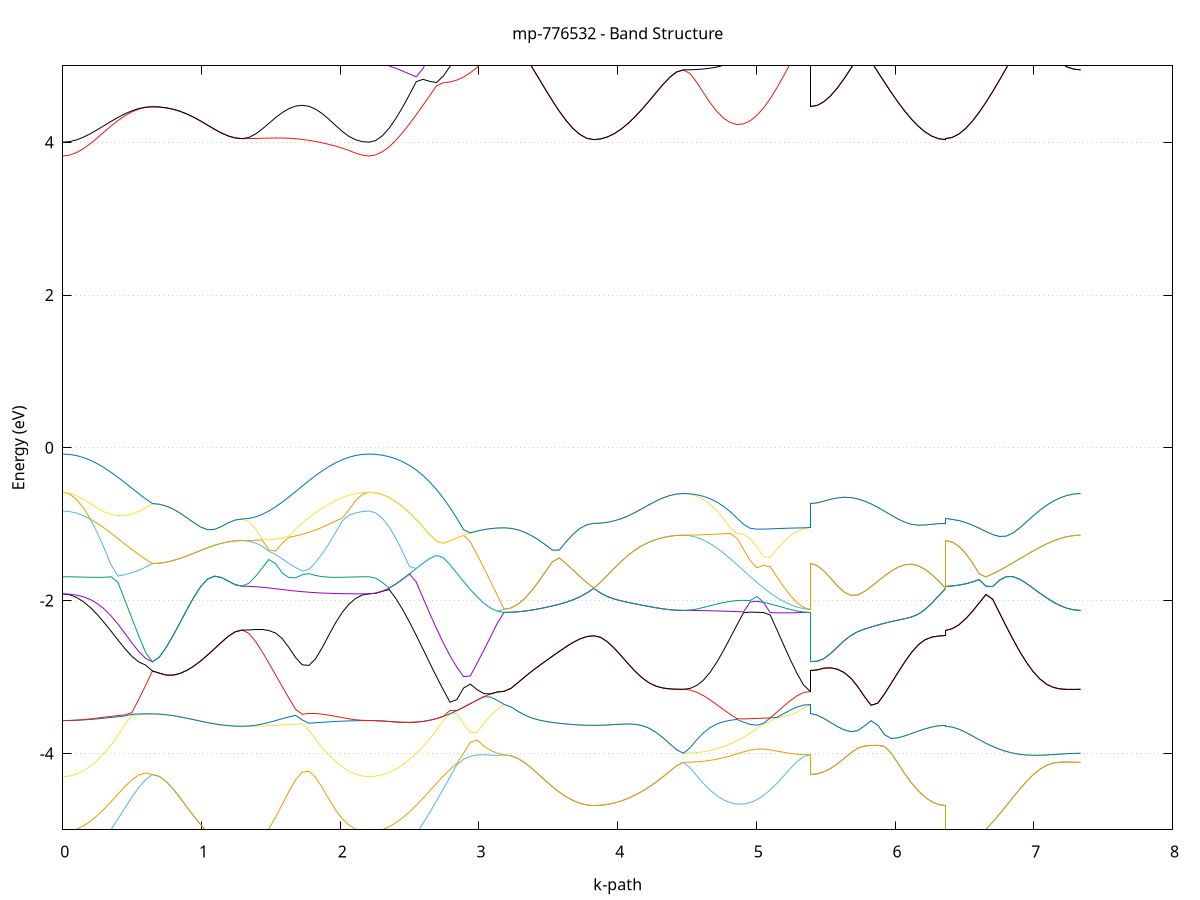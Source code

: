 set title 'mp-776532 - Band Structure'
set xlabel 'k-path'
set ylabel 'Energy (eV)'
set grid y
set yrange [-5:5]
set terminal png size 800,600
set output 'mp-776532_bands_gnuplot.png'
plot '-' using 1:2 with lines notitle, '-' using 1:2 with lines notitle, '-' using 1:2 with lines notitle, '-' using 1:2 with lines notitle, '-' using 1:2 with lines notitle, '-' using 1:2 with lines notitle, '-' using 1:2 with lines notitle, '-' using 1:2 with lines notitle, '-' using 1:2 with lines notitle, '-' using 1:2 with lines notitle, '-' using 1:2 with lines notitle, '-' using 1:2 with lines notitle, '-' using 1:2 with lines notitle, '-' using 1:2 with lines notitle, '-' using 1:2 with lines notitle, '-' using 1:2 with lines notitle, '-' using 1:2 with lines notitle, '-' using 1:2 with lines notitle, '-' using 1:2 with lines notitle, '-' using 1:2 with lines notitle, '-' using 1:2 with lines notitle, '-' using 1:2 with lines notitle, '-' using 1:2 with lines notitle, '-' using 1:2 with lines notitle, '-' using 1:2 with lines notitle, '-' using 1:2 with lines notitle, '-' using 1:2 with lines notitle, '-' using 1:2 with lines notitle, '-' using 1:2 with lines notitle, '-' using 1:2 with lines notitle, '-' using 1:2 with lines notitle, '-' using 1:2 with lines notitle, '-' using 1:2 with lines notitle, '-' using 1:2 with lines notitle, '-' using 1:2 with lines notitle, '-' using 1:2 with lines notitle, '-' using 1:2 with lines notitle, '-' using 1:2 with lines notitle, '-' using 1:2 with lines notitle, '-' using 1:2 with lines notitle, '-' using 1:2 with lines notitle, '-' using 1:2 with lines notitle
0.000000 -29.510395
0.049730 -29.509695
0.099460 -29.507395
0.149190 -29.503695
0.198920 -29.498495
0.248651 -29.491995
0.298381 -29.484295
0.348111 -29.475595
0.397841 -29.466095
0.447571 -29.456095
0.497301 -29.446295
0.547031 -29.437395
0.596761 -29.430595
0.646492 -29.427495
0.646492 -29.427495
0.696222 -29.430395
0.745952 -29.438195
0.795682 -29.448895
0.845412 -29.460895
0.895142 -29.473095
0.944872 -29.484895
0.994602 -29.495795
1.044332 -29.505395
1.094063 -29.513595
1.143793 -29.520195
1.193523 -29.524995
1.243253 -29.527895
1.292983 -29.528795
1.292983 -29.528795
1.341103 -29.528695
1.389223 -29.528295
1.437343 -29.527695
1.485462 -29.526895
1.533582 -29.525895
1.581702 -29.524695
1.629822 -29.523295
1.677942 -29.521895
1.726062 -29.520395
1.774182 -29.518895
1.822301 -29.517395
1.870421 -29.515895
1.918541 -29.514595
1.966661 -29.513395
2.014781 -29.512395
2.062901 -29.511595
2.111020 -29.510895
2.159140 -29.510595
2.207260 -29.510395
2.207260 -29.510395
2.255974 -29.509395
2.304688 -29.506395
2.353402 -29.501395
2.402116 -29.494495
2.450830 -29.485795
2.499544 -29.475495
2.548258 -29.463795
2.596972 -29.450795
2.645686 -29.436895
2.694400 -29.422095
2.743114 -29.454995
2.791828 -29.497495
2.840541 -29.537395
2.889255 -29.573695
2.937969 -29.605695
2.986683 -29.632495
3.035397 -29.653595
3.084111 -29.668595
3.132825 -29.677095
3.181539 -29.678795
3.181539 -29.678795
3.231269 -29.679295
3.280999 -29.680695
3.330729 -29.682895
3.380460 -29.685695
3.430190 -29.688995
3.479920 -29.692595
3.529650 -29.696195
3.579380 -29.699595
3.629110 -29.702695
3.678840 -29.705195
3.728570 -29.707195
3.778301 -29.708395
3.828031 -29.708795
3.828031 -29.708795
3.877761 -29.708395
3.927491 -29.707095
3.977221 -29.705095
4.026951 -29.702395
4.076681 -29.699195
4.126411 -29.695695
4.176141 -29.691895
4.225872 -29.688195
4.275602 -29.684695
4.325332 -29.681695
4.375062 -29.679395
4.424792 -29.677995
4.474522 -29.677495
4.474522 -29.677495
4.522642 -29.678295
4.570762 -29.680695
4.618882 -29.684295
4.667002 -29.688795
4.715121 -29.693495
4.763241 -29.697995
4.811361 -29.701795
4.859481 -29.704495
4.907601 -29.705995
4.955721 -29.706095
5.003841 -29.704795
5.051960 -29.702195
5.100080 -29.698595
5.148200 -29.694295
5.196320 -29.689695
5.244440 -29.685495
5.292560 -29.681995
5.340679 -29.679595
5.388799 -29.678795
5.388799 -29.427495
5.437513 -29.426595
5.486227 -29.423995
5.534941 -29.419895
5.583655 -29.414195
5.632369 -29.407395
5.681083 -29.399795
5.729797 -29.393095
5.778511 -29.394495
5.827225 -29.415795
5.875939 -29.449095
5.924653 -29.486895
5.973367 -29.525795
6.022081 -29.563795
6.070795 -29.599195
6.119508 -29.630895
6.168222 -29.657995
6.216936 -29.679795
6.265650 -29.695795
6.314364 -29.705495
6.363078 -29.708795
6.363078 -29.528795
6.411792 -29.527795
6.460506 -29.524595
6.509220 -29.519395
6.557934 -29.512195
6.606648 -29.503195
6.655362 -29.492395
6.704076 -29.480195
6.752790 -29.466595
6.801504 -29.451895
6.850218 -29.436395
6.898932 -29.438995
6.947646 -29.483095
6.996360 -29.524695
7.045073 -29.562595
7.093787 -29.596195
7.142501 -29.624595
7.191215 -29.647395
7.239929 -29.663995
7.288643 -29.674095
7.337357 -29.677495
e
0.000000 -29.510395
0.049730 -29.509595
0.099460 -29.507095
0.149190 -29.502995
0.198920 -29.497295
0.248651 -29.490195
0.298381 -29.481895
0.348111 -29.472595
0.397841 -29.462595
0.447571 -29.452395
0.497301 -29.442595
0.547031 -29.434295
0.596761 -29.428795
0.646492 -29.427495
0.646492 -29.427495
0.696222 -29.430395
0.745952 -29.438195
0.795682 -29.448895
0.845412 -29.460895
0.895142 -29.473095
0.944872 -29.484895
0.994602 -29.495795
1.044332 -29.505395
1.094063 -29.513595
1.143793 -29.520195
1.193523 -29.524995
1.243253 -29.527895
1.292983 -29.528795
1.292983 -29.528795
1.341103 -29.527195
1.389223 -29.522095
1.437343 -29.513895
1.485462 -29.502895
1.533582 -29.489295
1.581702 -29.473995
1.629822 -29.457895
1.677942 -29.442595
1.726062 -29.431095
1.774182 -29.427295
1.822301 -29.432895
1.870421 -29.444695
1.918541 -29.458895
1.966661 -29.472995
2.014781 -29.485695
2.062901 -29.496195
2.111020 -29.503995
2.159140 -29.508795
2.207260 -29.510395
2.207260 -29.510395
2.255974 -29.509395
2.304688 -29.506395
2.353402 -29.501395
2.402116 -29.494495
2.450830 -29.485795
2.499544 -29.475495
2.548258 -29.463795
2.596972 -29.450795
2.645686 -29.436895
2.694400 -29.422095
2.743114 -29.424995
2.791828 -29.470895
2.840541 -29.514195
2.889255 -29.553895
2.937969 -29.589195
2.986683 -29.619395
3.035397 -29.643795
3.084111 -29.662095
3.132825 -29.673795
3.181539 -29.678795
3.181539 -29.678795
3.231269 -29.679295
3.280999 -29.680695
3.330729 -29.682895
3.380460 -29.685695
3.430190 -29.688995
3.479920 -29.692595
3.529650 -29.696195
3.579380 -29.699595
3.629110 -29.702695
3.678840 -29.705195
3.728570 -29.707195
3.778301 -29.708395
3.828031 -29.708795
3.828031 -29.708795
3.877761 -29.708395
3.927491 -29.707095
3.977221 -29.705095
4.026951 -29.702395
4.076681 -29.699195
4.126411 -29.695695
4.176141 -29.691895
4.225872 -29.688195
4.275602 -29.684695
4.325332 -29.681695
4.375062 -29.679395
4.424792 -29.677995
4.474522 -29.677495
4.474522 -29.677495
4.522642 -29.677495
4.570762 -29.677795
4.618882 -29.678195
4.667002 -29.678695
4.715121 -29.679195
4.763241 -29.679795
4.811361 -29.680295
4.859481 -29.680695
4.907601 -29.680895
4.955721 -29.680995
5.003841 -29.680995
5.051960 -29.680795
5.100080 -29.680495
5.148200 -29.680195
5.196320 -29.679795
5.244440 -29.679395
5.292560 -29.679095
5.340679 -29.678895
5.388799 -29.678795
5.388799 -29.427495
5.437513 -29.426595
5.486227 -29.423995
5.534941 -29.419895
5.583655 -29.414195
5.632369 -29.407395
5.681083 -29.399795
5.729797 -29.393095
5.778511 -29.394495
5.827225 -29.415795
5.875939 -29.449095
5.924653 -29.486895
5.973367 -29.525795
6.022081 -29.563795
6.070795 -29.599195
6.119508 -29.630895
6.168222 -29.657995
6.216936 -29.679795
6.265650 -29.695795
6.314364 -29.705495
6.363078 -29.708795
6.363078 -29.528795
6.411792 -29.527795
6.460506 -29.524595
6.509220 -29.519395
6.557934 -29.512195
6.606648 -29.503195
6.655362 -29.492395
6.704076 -29.480195
6.752790 -29.466595
6.801504 -29.451895
6.850218 -29.436395
6.898932 -29.438995
6.947646 -29.483095
6.996360 -29.524695
7.045073 -29.562595
7.093787 -29.596195
7.142501 -29.624595
7.191215 -29.647395
7.239929 -29.663995
7.288643 -29.674095
7.337357 -29.677495
e
0.000000 -29.235895
0.049730 -29.236895
0.099460 -29.239795
0.149190 -29.244695
0.198920 -29.251295
0.248651 -29.259395
0.298381 -29.268895
0.348111 -29.279395
0.397841 -29.290595
0.447571 -29.301795
0.497301 -29.312395
0.547031 -29.321395
0.596761 -29.327295
0.646492 -29.328795
0.646492 -29.328795
0.696222 -29.325795
0.745952 -29.317895
0.795682 -29.306995
0.845412 -29.294795
0.895142 -29.282295
0.944872 -29.270195
0.994602 -29.258995
1.044332 -29.249095
1.094063 -29.240595
1.143793 -29.233795
1.193523 -29.228895
1.243253 -29.225895
1.292983 -29.224795
1.292983 -29.224795
1.341103 -29.226695
1.389223 -29.231995
1.437343 -29.240695
1.485462 -29.252395
1.533582 -29.266495
1.581702 -29.282295
1.629822 -29.298795
1.677942 -29.314095
1.726062 -29.325395
1.774182 -29.328595
1.822301 -29.321995
1.870421 -29.308995
1.918541 -29.293495
1.966661 -29.277895
2.014781 -29.263795
2.062901 -29.251995
2.111020 -29.243195
2.159140 -29.237695
2.207260 -29.235895
2.207260 -29.235895
2.255974 -29.235795
2.304688 -29.235495
2.353402 -29.235095
2.402116 -29.234595
2.450830 -29.233995
2.499544 -29.240095
2.548258 -29.279695
2.596972 -29.322095
2.645686 -29.366195
2.694400 -29.410895
2.743114 -29.406795
2.791828 -29.391195
2.840541 -29.375495
2.889255 -29.359995
2.937969 -29.344895
2.986683 -29.330395
3.035397 -29.316695
3.084111 -29.303895
3.132825 -29.292495
3.181539 -29.284895
3.181539 -29.284895
3.231269 -29.284395
3.280999 -29.283095
3.330729 -29.281095
3.380460 -29.279095
3.430190 -29.278195
3.479920 -29.277895
3.529650 -29.277695
3.579380 -29.277695
3.629110 -29.277595
3.678840 -29.277595
3.728570 -29.277595
3.778301 -29.277595
3.828031 -29.277595
3.828031 -29.277595
3.877761 -29.277595
3.927491 -29.277795
3.977221 -29.277995
4.026951 -29.278195
4.076681 -29.278595
4.126411 -29.278995
4.176141 -29.279495
4.225872 -29.280295
4.275602 -29.281895
4.325332 -29.284495
4.375062 -29.286795
4.424792 -29.288395
4.474522 -29.288895
4.474522 -29.288895
4.522642 -29.288895
4.570762 -29.288795
4.618882 -29.288695
4.667002 -29.288495
4.715121 -29.288295
4.763241 -29.287995
4.811361 -29.287695
4.859481 -29.287395
4.907601 -29.287095
4.955721 -29.286795
5.003841 -29.286395
5.051960 -29.286095
5.100080 -29.285795
5.148200 -29.285595
5.196320 -29.285295
5.244440 -29.285195
5.292560 -29.284995
5.340679 -29.284895
5.388799 -29.284895
5.388799 -29.328795
5.437513 -29.328895
5.486227 -29.329295
5.534941 -29.330195
5.583655 -29.332095
5.632369 -29.335595
5.681083 -29.342095
5.729797 -29.352295
5.778511 -29.361495
5.827225 -29.358595
5.875939 -29.349395
5.924653 -29.338795
5.973367 -29.327995
6.022081 -29.317495
6.070795 -29.307695
6.119508 -29.298895
6.168222 -29.291495
6.216936 -29.285495
6.265650 -29.281095
6.314364 -29.278495
6.363078 -29.277595
6.363078 -29.224795
6.411792 -29.224795
6.460506 -29.224595
6.509220 -29.224395
6.557934 -29.224095
6.606648 -29.223895
6.655362 -29.223695
6.704076 -29.257595
6.752790 -29.301395
6.801504 -29.346995
6.850218 -29.393295
6.898932 -29.420195
6.947646 -29.403695
6.996360 -29.387095
7.045073 -29.370495
7.093787 -29.354295
7.142501 -29.338695
7.191215 -29.323795
7.239929 -29.309795
7.288643 -29.297195
7.337357 -29.288895
e
0.000000 -29.235895
0.049730 -29.236795
0.099460 -29.239495
0.149190 -29.243895
0.198920 -29.249895
0.248651 -29.257495
0.298381 -29.266295
0.348111 -29.276195
0.397841 -29.286795
0.447571 -29.297795
0.497301 -29.308595
0.547031 -29.318195
0.596761 -29.325395
0.646492 -29.328795
0.646492 -29.328795
0.696222 -29.325795
0.745952 -29.317895
0.795682 -29.306995
0.845412 -29.294795
0.895142 -29.282295
0.944872 -29.270195
0.994602 -29.258995
1.044332 -29.249095
1.094063 -29.240595
1.143793 -29.233795
1.193523 -29.228895
1.243253 -29.225895
1.292983 -29.224795
1.292983 -29.224795
1.341103 -29.224895
1.389223 -29.225095
1.437343 -29.225495
1.485462 -29.225995
1.533582 -29.226595
1.581702 -29.227395
1.629822 -29.228195
1.677942 -29.228995
1.726062 -29.229995
1.774182 -29.230895
1.822301 -29.231795
1.870421 -29.232595
1.918541 -29.233395
1.966661 -29.234095
2.014781 -29.234695
2.062901 -29.235195
2.111020 -29.235595
2.159140 -29.235795
2.207260 -29.235895
2.207260 -29.235895
2.255974 -29.235795
2.304688 -29.235495
2.353402 -29.235095
2.402116 -29.234595
2.450830 -29.233995
2.499544 -29.233495
2.548258 -29.236795
2.596972 -29.282195
2.645686 -29.329495
2.694400 -29.377495
2.743114 -29.406795
2.791828 -29.391195
2.840541 -29.375495
2.889255 -29.359995
2.937969 -29.344895
2.986683 -29.330395
3.035397 -29.316695
3.084111 -29.303895
3.132825 -29.292495
3.181539 -29.284895
3.181539 -29.284895
3.231269 -29.284395
3.280999 -29.283095
3.330729 -29.281095
3.380460 -29.279095
3.430190 -29.278195
3.479920 -29.277895
3.529650 -29.277695
3.579380 -29.277695
3.629110 -29.277595
3.678840 -29.277595
3.728570 -29.277595
3.778301 -29.277595
3.828031 -29.277595
3.828031 -29.277595
3.877761 -29.277595
3.927491 -29.277795
3.977221 -29.277995
4.026951 -29.278195
4.076681 -29.278595
4.126411 -29.278995
4.176141 -29.279495
4.225872 -29.280295
4.275602 -29.281895
4.325332 -29.284495
4.375062 -29.286795
4.424792 -29.288395
4.474522 -29.288895
4.474522 -29.288895
4.522642 -29.287895
4.570762 -29.285095
4.618882 -29.280795
4.667002 -29.279295
4.715121 -29.279195
4.763241 -29.278995
4.811361 -29.278795
4.859481 -29.278595
4.907601 -29.278395
4.955721 -29.278195
5.003841 -29.277995
5.051960 -29.277795
5.100080 -29.277595
5.148200 -29.277395
5.196320 -29.277295
5.244440 -29.277395
5.292560 -29.281395
5.340679 -29.283995
5.388799 -29.284895
5.388799 -29.328795
5.437513 -29.328895
5.486227 -29.329295
5.534941 -29.330195
5.583655 -29.332095
5.632369 -29.335595
5.681083 -29.342095
5.729797 -29.352295
5.778511 -29.361495
5.827225 -29.358595
5.875939 -29.349395
5.924653 -29.338795
5.973367 -29.327995
6.022081 -29.317495
6.070795 -29.307695
6.119508 -29.298895
6.168222 -29.291495
6.216936 -29.285495
6.265650 -29.281095
6.314364 -29.278495
6.363078 -29.277595
6.363078 -29.224795
6.411792 -29.224795
6.460506 -29.224595
6.509220 -29.224395
6.557934 -29.224095
6.606648 -29.223895
6.655362 -29.223695
6.704076 -29.257595
6.752790 -29.301395
6.801504 -29.346995
6.850218 -29.393295
6.898932 -29.420195
6.947646 -29.403695
6.996360 -29.386995
7.045073 -29.370495
7.093787 -29.354295
7.142501 -29.338695
7.191215 -29.323795
7.239929 -29.309795
7.288643 -29.297195
7.337357 -29.288895
e
0.000000 -29.115695
0.049730 -29.115495
0.099460 -29.114895
0.149190 -29.113895
0.198920 -29.112595
0.248651 -29.110795
0.298381 -29.108795
0.348111 -29.106495
0.397841 -29.103895
0.447571 -29.101095
0.497301 -29.097995
0.547031 -29.094895
0.596761 -29.091695
0.646492 -29.088395
0.646492 -29.088395
0.696222 -29.088395
0.745952 -29.088395
0.795682 -29.088395
0.845412 -29.088295
0.895142 -29.088295
0.944872 -29.088295
0.994602 -29.088295
1.044332 -29.088295
1.094063 -29.088195
1.143793 -29.088195
1.193523 -29.088195
1.243253 -29.088195
1.292983 -29.088195
1.292983 -29.088195
1.341103 -29.088395
1.389223 -29.088895
1.437343 -29.089895
1.485462 -29.091095
1.533582 -29.092695
1.581702 -29.094395
1.629822 -29.096395
1.677942 -29.098595
1.726062 -29.100795
1.774182 -29.103095
1.822301 -29.105395
1.870421 -29.107495
1.918541 -29.109495
1.966661 -29.111295
2.014781 -29.112795
2.062901 -29.113995
2.111020 -29.114895
2.159140 -29.115495
2.207260 -29.115695
2.207260 -29.115695
2.255974 -29.119495
2.304688 -29.130695
2.353402 -29.148995
2.402116 -29.173895
2.450830 -29.204495
2.499544 -29.233495
2.548258 -29.232995
2.596972 -29.232695
2.645686 -29.232695
2.694400 -29.233095
2.743114 -29.233895
2.791828 -29.235395
2.840541 -29.237595
2.889255 -29.240595
2.937969 -29.244595
2.986683 -29.249495
3.035397 -29.255495
3.084111 -29.262595
3.132825 -29.270695
3.181539 -29.276995
3.181539 -29.276995
3.231269 -29.276995
3.280999 -29.276895
3.330729 -29.276595
3.380460 -29.275495
3.430190 -29.272895
3.479920 -29.269295
3.529650 -29.265595
3.579380 -29.261895
3.629110 -29.258695
3.678840 -29.255895
3.728570 -29.253795
3.778301 -29.252495
3.828031 -29.252095
3.828031 -29.252095
3.877761 -29.252595
3.927491 -29.253995
3.977221 -29.256295
4.026951 -29.259395
4.076681 -29.263095
4.126411 -29.267195
4.176141 -29.271295
4.225872 -29.275095
4.275602 -29.277795
4.325332 -29.278895
4.375062 -29.279295
4.424792 -29.279495
4.474522 -29.279595
4.474522 -29.279595
4.522642 -29.279595
4.570762 -29.279495
4.618882 -29.279395
4.667002 -29.278095
4.715121 -29.277495
4.763241 -29.276795
4.811361 -29.276195
4.859481 -29.275595
4.907601 -29.275295
4.955721 -29.275095
5.003841 -29.274995
5.051960 -29.275095
5.100080 -29.275395
5.148200 -29.275695
5.196320 -29.276095
5.244440 -29.277195
5.292560 -29.277095
5.340679 -29.276995
5.388799 -29.276995
5.388799 -29.088395
5.437513 -29.091795
5.486227 -29.101995
5.534941 -29.118395
5.583655 -29.139995
5.632369 -29.165195
5.681083 -29.191595
5.729797 -29.215995
5.778511 -29.235095
5.827225 -29.247495
5.875939 -29.254395
5.924653 -29.257595
5.973367 -29.258695
6.022081 -29.258495
6.070795 -29.257595
6.119508 -29.256395
6.168222 -29.255095
6.216936 -29.253895
6.265650 -29.252895
6.314364 -29.252295
6.363078 -29.252095
6.363078 -29.088195
6.411792 -29.092095
6.460506 -29.103695
6.509220 -29.122595
6.557934 -29.148295
6.606648 -29.179995
6.655362 -29.216695
6.704076 -29.223695
6.752790 -29.223995
6.801504 -29.224595
6.850218 -29.225695
6.898932 -29.227395
6.947646 -29.229695
6.996360 -29.232795
7.045073 -29.236795
7.093787 -29.241795
7.142501 -29.247895
7.191215 -29.255095
7.239929 -29.263295
7.288643 -29.272495
7.337357 -29.279595
e
0.000000 -29.061195
0.049730 -29.061395
0.099460 -29.061995
0.149190 -29.062895
0.198920 -29.064295
0.248651 -29.065995
0.298381 -29.067995
0.348111 -29.070295
0.397841 -29.072895
0.447571 -29.075695
0.497301 -29.078695
0.547031 -29.081895
0.596761 -29.085095
0.646492 -29.088395
0.646492 -29.088395
0.696222 -29.088395
0.745952 -29.088395
0.795682 -29.088395
0.845412 -29.088295
0.895142 -29.088295
0.944872 -29.088295
0.994602 -29.088295
1.044332 -29.088295
1.094063 -29.088195
1.143793 -29.088195
1.193523 -29.088195
1.243253 -29.088195
1.292983 -29.088195
1.292983 -29.088195
1.341103 -29.087995
1.389223 -29.087495
1.437343 -29.086595
1.485462 -29.085395
1.533582 -29.083795
1.581702 -29.082095
1.629822 -29.080095
1.677942 -29.077995
1.726062 -29.075795
1.774182 -29.073595
1.822301 -29.071395
1.870421 -29.069295
1.918541 -29.067295
1.966661 -29.065595
2.014781 -29.063995
2.062901 -29.062795
2.111020 -29.061895
2.159140 -29.061395
2.207260 -29.061195
2.207260 -29.061195
2.255974 -29.065195
2.304688 -29.077195
2.353402 -29.096795
2.402116 -29.123495
2.450830 -29.156295
2.499544 -29.194395
2.548258 -29.232995
2.596972 -29.232695
2.645686 -29.232695
2.694400 -29.233095
2.743114 -29.233895
2.791828 -29.235395
2.840541 -29.237595
2.889255 -29.240595
2.937969 -29.244595
2.986683 -29.249495
3.035397 -29.255495
3.084111 -29.262595
3.132825 -29.270695
3.181539 -29.276995
3.181539 -29.276995
3.231269 -29.276995
3.280999 -29.276895
3.330729 -29.276595
3.380460 -29.275495
3.430190 -29.272895
3.479920 -29.269295
3.529650 -29.265595
3.579380 -29.261895
3.629110 -29.258695
3.678840 -29.255895
3.728570 -29.253795
3.778301 -29.252495
3.828031 -29.252095
3.828031 -29.252095
3.877761 -29.252595
3.927491 -29.253995
3.977221 -29.256295
4.026951 -29.259395
4.076681 -29.263095
4.126411 -29.267195
4.176141 -29.271295
4.225872 -29.275095
4.275602 -29.277795
4.325332 -29.278895
4.375062 -29.279295
4.424792 -29.279495
4.474522 -29.279595
4.474522 -29.279595
4.522642 -29.279495
4.570762 -29.279195
4.618882 -29.278695
4.667002 -29.275595
4.715121 -29.269995
4.763241 -29.264595
4.811361 -29.259995
4.859481 -29.256495
4.907601 -29.254595
4.955721 -29.254295
5.003841 -29.255595
5.051960 -29.258495
5.100080 -29.262595
5.148200 -29.267395
5.196320 -29.272595
5.244440 -29.276495
5.292560 -29.276795
5.340679 -29.276995
5.388799 -29.276995
5.388799 -29.088395
5.437513 -29.091795
5.486227 -29.101995
5.534941 -29.118395
5.583655 -29.139995
5.632369 -29.165195
5.681083 -29.191595
5.729797 -29.215995
5.778511 -29.235095
5.827225 -29.247495
5.875939 -29.254395
5.924653 -29.257595
5.973367 -29.258695
6.022081 -29.258495
6.070795 -29.257595
6.119508 -29.256395
6.168222 -29.255095
6.216936 -29.253895
6.265650 -29.252895
6.314364 -29.252295
6.363078 -29.252095
6.363078 -29.088195
6.411792 -29.092095
6.460506 -29.103695
6.509220 -29.122595
6.557934 -29.148295
6.606648 -29.179995
6.655362 -29.216695
6.704076 -29.223695
6.752790 -29.223995
6.801504 -29.224595
6.850218 -29.225695
6.898932 -29.227395
6.947646 -29.229695
6.996360 -29.232795
7.045073 -29.236795
7.093787 -29.241795
7.142501 -29.247895
7.191215 -29.255095
7.239929 -29.263295
7.288643 -29.272495
7.337357 -29.279595
e
0.000000 -17.678895
0.049730 -17.673295
0.099460 -17.656795
0.149190 -17.629595
0.198920 -17.592195
0.248651 -17.544795
0.298381 -17.488395
0.348111 -17.423895
0.397841 -17.352395
0.447571 -17.275295
0.497301 -17.194395
0.547031 -17.111895
0.596761 -17.030895
0.646492 -16.955395
0.646492 -16.955395
0.696222 -16.961095
0.745952 -16.977595
0.795682 -17.002295
0.845412 -17.032595
0.895142 -17.065595
0.944872 -17.098995
0.994602 -17.130995
1.044332 -17.159995
1.094063 -17.185095
1.143793 -17.205295
1.193523 -17.220095
1.243253 -17.229295
1.292983 -17.232395
1.292983 -17.232395
1.341103 -17.233695
1.389223 -17.237995
1.437343 -17.245295
1.485462 -17.255795
1.533582 -17.269695
1.581702 -17.287295
1.629822 -17.308795
1.677942 -17.334695
1.726062 -17.365195
1.774182 -17.400095
1.822301 -17.438895
1.870421 -17.480595
1.918541 -17.523095
1.966661 -17.564395
2.014781 -17.602295
2.062901 -17.634295
2.111020 -17.658595
2.159140 -17.673795
2.207260 -17.678895
2.207260 -17.678895
2.255974 -17.671395
2.304688 -17.648895
2.353402 -17.611995
2.402116 -17.561595
2.450830 -17.498695
2.499544 -17.424695
2.548258 -17.341395
2.596972 -17.250295
2.645686 -17.153295
2.694400 -17.052395
2.743114 -16.949695
2.791828 -16.847095
2.840541 -16.746695
2.889255 -16.650295
2.937969 -16.559795
2.986683 -16.476895
3.035397 -16.475695
3.084111 -16.496995
3.132825 -16.509995
3.181539 -16.514195
3.181539 -16.514195
3.231269 -16.529795
3.280999 -16.567795
3.330729 -16.615695
3.380460 -16.666295
3.430190 -16.715695
3.479920 -16.762195
3.529650 -16.804295
3.579380 -16.841295
3.629110 -16.872395
3.678840 -16.897095
3.728570 -16.914995
3.778301 -16.925795
3.828031 -16.929495
3.828031 -16.929495
3.877761 -16.925995
3.927491 -16.915595
3.977221 -16.898495
4.026951 -16.875095
4.076681 -16.845795
4.126411 -16.811295
4.176141 -16.772395
4.225872 -16.730295
4.275602 -16.686795
4.325332 -16.644395
4.375062 -16.606895
4.424792 -16.579995
4.474522 -16.569995
4.474522 -16.569995
4.522642 -16.588595
4.570762 -16.634895
4.618882 -16.692895
4.667002 -16.752395
4.715121 -16.807395
4.763241 -16.854495
4.811361 -16.891395
4.859481 -16.916395
4.907601 -16.928795
4.955721 -16.927895
5.003841 -16.913795
5.051960 -16.886695
5.100080 -16.847395
5.148200 -16.796795
5.196320 -16.736995
5.244440 -16.670395
5.292560 -16.601795
5.340679 -16.541595
5.388799 -16.514195
5.388799 -16.955395
5.437513 -16.948995
5.486227 -16.929995
5.534941 -16.899095
5.583655 -16.857995
5.632369 -16.808495
5.681083 -16.754495
5.729797 -16.702095
5.778511 -16.661495
5.827225 -16.645495
5.875939 -16.657095
5.924653 -16.686495
5.973367 -16.724195
6.022081 -16.764295
6.070795 -16.803395
6.119508 -16.839195
6.168222 -16.870395
6.216936 -16.895595
6.265650 -16.914195
6.314364 -16.925595
6.363078 -16.929495
6.363078 -17.232395
6.411792 -17.225695
6.460506 -17.205895
6.509220 -17.173595
6.557934 -17.129795
6.606648 -17.075195
6.655362 -17.011495
6.704076 -16.940195
6.752790 -16.863095
6.801504 -16.782195
6.850218 -16.699495
6.898932 -16.616895
6.947646 -16.536395
6.996360 -16.459995
7.045073 -16.425195
7.093787 -16.467295
7.142501 -16.503195
7.191215 -16.531795
7.239929 -16.552795
7.288643 -16.565595
7.337357 -16.569995
e
0.000000 -16.911695
0.049730 -16.909395
0.099460 -16.902295
0.149190 -16.890795
0.198920 -16.875595
0.248651 -16.857695
0.298381 -16.838395
0.348111 -16.820095
0.397841 -16.806195
0.447571 -16.801495
0.497301 -16.811495
0.547031 -16.840995
0.596761 -16.890195
0.646492 -16.955395
0.646492 -16.955395
0.696222 -16.961095
0.745952 -16.977595
0.795682 -17.002295
0.845412 -17.032595
0.895142 -17.065595
0.944872 -17.098995
0.994602 -17.130995
1.044332 -17.159995
1.094063 -17.185095
1.143793 -17.205295
1.193523 -17.220095
1.243253 -17.229295
1.292983 -17.232395
1.292983 -17.232395
1.341103 -17.225195
1.389223 -17.203995
1.437343 -17.169595
1.485462 -17.123395
1.533582 -17.067295
1.581702 -17.004495
1.629822 -16.939595
1.677942 -16.878995
1.726062 -16.831695
1.774182 -16.805595
1.822301 -16.802295
1.870421 -16.814995
1.918541 -16.835095
1.966661 -16.856595
2.014781 -16.875895
2.062901 -16.891495
2.111020 -16.902795
2.159140 -16.909495
2.207260 -16.911695
2.207260 -16.911695
2.255974 -16.906095
2.304688 -16.889695
2.353402 -16.862595
2.402116 -16.825995
2.450830 -16.780895
2.499544 -16.728795
2.548258 -16.671195
2.596972 -16.609995
2.645686 -16.547095
2.694400 -16.484295
2.743114 -16.423795
2.791828 -16.367395
2.840541 -16.319095
2.889255 -16.367295
2.937969 -16.410095
2.986683 -16.446495
3.035397 -16.475695
3.084111 -16.496995
3.132825 -16.509995
3.181539 -16.514195
3.181539 -16.514195
3.231269 -16.529795
3.280999 -16.567795
3.330729 -16.615695
3.380460 -16.666295
3.430190 -16.715695
3.479920 -16.762195
3.529650 -16.804295
3.579380 -16.841295
3.629110 -16.872395
3.678840 -16.897095
3.728570 -16.914995
3.778301 -16.925795
3.828031 -16.929495
3.828031 -16.929495
3.877761 -16.925995
3.927491 -16.915595
3.977221 -16.898495
4.026951 -16.875095
4.076681 -16.845795
4.126411 -16.811295
4.176141 -16.772395
4.225872 -16.730295
4.275602 -16.686795
4.325332 -16.644395
4.375062 -16.606895
4.424792 -16.579995
4.474522 -16.569995
4.474522 -16.569995
4.522642 -16.569595
4.570762 -16.568495
4.618882 -16.566595
4.667002 -16.564195
4.715121 -16.561095
4.763241 -16.557595
4.811361 -16.553495
4.859481 -16.549195
4.907601 -16.544695
4.955721 -16.539995
5.003841 -16.535495
5.051960 -16.531095
5.100080 -16.526995
5.148200 -16.523295
5.196320 -16.520195
5.244440 -16.517695
5.292560 -16.515795
5.340679 -16.514595
5.388799 -16.514195
5.388799 -16.955395
5.437513 -16.948995
5.486227 -16.929995
5.534941 -16.899095
5.583655 -16.857995
5.632369 -16.808495
5.681083 -16.754495
5.729797 -16.702095
5.778511 -16.661495
5.827225 -16.645495
5.875939 -16.657095
5.924653 -16.686495
5.973367 -16.724195
6.022081 -16.764295
6.070795 -16.803395
6.119508 -16.839195
6.168222 -16.870395
6.216936 -16.895595
6.265650 -16.914195
6.314364 -16.925595
6.363078 -16.929495
6.363078 -17.232395
6.411792 -17.225695
6.460506 -17.205895
6.509220 -17.173595
6.557934 -17.129795
6.606648 -17.075195
6.655362 -17.011495
6.704076 -16.940195
6.752790 -16.863095
6.801504 -16.782195
6.850218 -16.699495
6.898932 -16.616895
6.947646 -16.536395
6.996360 -16.459995
7.045073 -16.425195
7.093787 -16.467295
7.142501 -16.503195
7.191215 -16.531795
7.239929 -16.552795
7.288643 -16.565595
7.337357 -16.569995
e
0.000000 -15.775995
0.049730 -15.782495
0.099460 -15.801795
0.149190 -15.833295
0.198920 -15.875595
0.248651 -15.926995
0.298381 -15.984895
0.348111 -16.046195
0.397841 -16.106295
0.447571 -16.159095
0.497301 -16.198195
0.547031 -16.217895
0.596761 -16.216895
0.646492 -16.198495
0.646492 -16.198495
0.696222 -16.191595
0.745952 -16.171895
0.795682 -16.141995
0.845412 -16.104795
0.895142 -16.063695
0.944872 -16.021295
0.994602 -15.980095
1.044332 -15.942095
1.094063 -15.908795
1.143793 -15.881395
1.193523 -15.861195
1.243253 -15.848795
1.292983 -15.844695
1.292983 -15.844695
1.341103 -15.852895
1.389223 -15.877095
1.437343 -15.915795
1.485462 -15.966295
1.533582 -16.024795
1.581702 -16.086295
1.629822 -16.144795
1.677942 -16.191795
1.726062 -16.217595
1.774182 -16.213595
1.822301 -16.178795
1.870421 -16.121095
1.918541 -16.051695
1.966661 -15.979995
2.014781 -15.912995
2.062901 -15.855795
2.111020 -15.812295
2.159140 -15.785195
2.207260 -15.775995
2.207260 -15.775995
2.255974 -15.780695
2.304688 -15.794895
2.353402 -15.818095
2.402116 -15.849495
2.450830 -15.888395
2.499544 -15.933795
2.548258 -15.984395
2.596972 -16.038795
2.645686 -16.095595
2.694400 -16.153295
2.743114 -16.210795
2.791828 -16.266495
2.840541 -16.319095
2.889255 -16.367295
2.937969 -16.410095
2.986683 -16.446495
3.035397 -16.402995
3.084111 -16.339495
3.132825 -16.287595
3.181539 -16.247895
3.181539 -16.247895
3.231269 -16.231695
3.280999 -16.191495
3.330729 -16.140195
3.380460 -16.085095
3.430190 -16.030095
3.479920 -15.977695
3.529650 -15.929395
3.579380 -15.886495
3.629110 -15.850095
3.678840 -15.820795
3.728570 -15.799495
3.778301 -15.786395
3.828031 -15.781995
3.828031 -15.781995
3.877761 -15.785995
3.927491 -15.797695
3.977221 -15.816895
4.026951 -15.843195
4.076681 -15.875795
4.126411 -15.913995
4.176141 -15.956595
4.225872 -16.002095
4.275602 -16.048795
4.325332 -16.093895
4.375062 -16.133395
4.424792 -16.161595
4.474522 -16.172095
4.474522 -16.172095
4.522642 -16.172595
4.570762 -16.174095
4.618882 -16.176595
4.667002 -16.179995
4.715121 -16.184195
4.763241 -16.189095
4.811361 -16.194595
4.859481 -16.200495
4.907601 -16.206595
4.955721 -16.212795
5.003841 -16.218995
5.051960 -16.224995
5.100080 -16.230595
5.148200 -16.235495
5.196320 -16.239895
5.244440 -16.243295
5.292560 -16.245895
5.340679 -16.247295
5.388799 -16.247895
5.388799 -16.198495
5.437513 -16.202295
5.486227 -16.213395
5.534941 -16.231495
5.583655 -16.255195
5.632369 -16.282795
5.681083 -16.311195
5.729797 -16.334795
5.778511 -16.344095
5.827225 -16.326795
5.875939 -16.281095
5.924653 -16.217195
5.973367 -16.145595
6.022081 -16.072995
6.070795 -16.003695
6.119508 -15.940495
6.168222 -15.885895
6.216936 -15.841395
6.265650 -15.808795
6.314364 -15.788795
6.363078 -15.781995
6.363078 -15.844695
6.411792 -15.849295
6.460506 -15.863095
6.509220 -15.885795
6.557934 -15.916595
6.606648 -15.954695
6.655362 -15.999095
6.704076 -16.048595
6.752790 -16.101795
6.801504 -16.157695
6.850218 -16.214595
6.898932 -16.270995
6.947646 -16.325795
6.996360 -16.377495
7.045073 -16.389495
7.093787 -16.326695
7.142501 -16.272895
7.191215 -16.229695
7.239929 -16.197995
7.288643 -16.178495
7.337357 -16.172095
e
0.000000 -15.775995
0.049730 -15.779895
0.099460 -15.791395
0.149190 -15.810295
0.198920 -15.835895
0.248651 -15.867695
0.298381 -15.904795
0.348111 -15.946195
0.397841 -15.990795
0.447571 -16.037095
0.497301 -16.083395
0.547031 -16.127595
0.596761 -16.167095
0.646492 -16.198495
0.646492 -16.198495
0.696222 -16.191595
0.745952 -16.171895
0.795682 -16.141995
0.845412 -16.104795
0.895142 -16.063695
0.944872 -16.021295
0.994602 -15.980095
1.044332 -15.942095
1.094063 -15.908795
1.143793 -15.881395
1.193523 -15.861195
1.243253 -15.848795
1.292983 -15.844695
1.292983 -15.844695
1.341103 -15.844195
1.389223 -15.842795
1.437343 -15.840595
1.485462 -15.837595
1.533582 -15.833895
1.581702 -15.829395
1.629822 -15.824495
1.677942 -15.819195
1.726062 -15.813595
1.774182 -15.807995
1.822301 -15.802395
1.870421 -15.796995
1.918541 -15.791995
1.966661 -15.787395
2.014781 -15.783495
2.062901 -15.780195
2.111020 -15.777895
2.159140 -15.776495
2.207260 -15.775995
2.207260 -15.775995
2.255974 -15.780695
2.304688 -15.794895
2.353402 -15.818095
2.402116 -15.849495
2.450830 -15.888395
2.499544 -15.933795
2.548258 -15.984395
2.596972 -16.038795
2.645686 -16.095595
2.694400 -16.153295
2.743114 -16.210795
2.791828 -16.266495
2.840541 -16.316895
2.889255 -16.273995
2.937969 -16.240495
2.986683 -16.217595
3.035397 -16.206195
3.084111 -16.207295
3.132825 -16.221095
3.181539 -16.247895
3.181539 -16.247895
3.231269 -16.231695
3.280999 -16.191495
3.330729 -16.140195
3.380460 -16.085095
3.430190 -16.030095
3.479920 -15.977695
3.529650 -15.929395
3.579380 -15.886495
3.629110 -15.850095
3.678840 -15.820795
3.728570 -15.799495
3.778301 -15.786395
3.828031 -15.781995
3.828031 -15.781995
3.877761 -15.785995
3.927491 -15.797695
3.977221 -15.816895
4.026951 -15.843195
4.076681 -15.875795
4.126411 -15.913995
4.176141 -15.956595
4.225872 -16.002095
4.275602 -16.048795
4.325332 -16.093895
4.375062 -16.133395
4.424792 -16.161595
4.474522 -16.172095
4.474522 -16.172095
4.522642 -16.152495
4.570762 -16.103495
4.618882 -16.041195
4.667002 -15.976595
4.715121 -15.916095
4.763241 -15.863895
4.811361 -15.822995
4.859481 -15.795295
4.907601 -15.782395
4.955721 -15.784895
5.003841 -15.802795
5.051960 -15.835695
5.100080 -15.882095
5.148200 -15.940295
5.196320 -16.007895
5.244440 -16.081495
5.292560 -16.155595
5.340679 -16.219295
5.388799 -16.247895
5.388799 -16.198495
5.437513 -16.202295
5.486227 -16.213395
5.534941 -16.231495
5.583655 -16.255195
5.632369 -16.282795
5.681083 -16.311195
5.729797 -16.334795
5.778511 -16.344095
5.827225 -16.326795
5.875939 -16.281095
5.924653 -16.217195
5.973367 -16.145595
6.022081 -16.072995
6.070795 -16.003695
6.119508 -15.940495
6.168222 -15.885895
6.216936 -15.841395
6.265650 -15.808795
6.314364 -15.788795
6.363078 -15.781995
6.363078 -15.844695
6.411792 -15.849295
6.460506 -15.863095
6.509220 -15.885795
6.557934 -15.916595
6.606648 -15.954695
6.655362 -15.999095
6.704076 -16.048595
6.752790 -16.101795
6.801504 -16.157695
6.850218 -16.214595
6.898932 -16.270995
6.947646 -16.325795
6.996360 -16.377495
7.045073 -16.389495
7.093787 -16.326695
7.142501 -16.272895
7.191215 -16.229695
7.239929 -16.197995
7.288643 -16.178495
7.337357 -16.172095
e
0.000000 -5.520095
0.049730 -5.508295
0.099460 -5.473195
0.149190 -5.415495
0.198920 -5.336495
0.248651 -5.238295
0.298381 -5.123295
0.348111 -4.994795
0.397841 -4.856795
0.447571 -4.714695
0.497301 -4.575395
0.547031 -4.447995
0.596761 -4.344095
0.646492 -4.276895
0.646492 -4.276895
0.696222 -4.301095
0.745952 -4.368295
0.795682 -4.466095
0.845412 -4.581195
0.895142 -4.702495
0.944872 -4.821995
0.994602 -4.933995
1.044332 -5.034295
1.094063 -5.119895
1.143793 -5.188595
1.193523 -5.238695
1.243253 -5.269295
1.292983 -5.279495
1.292983 -5.279495
1.341103 -5.279495
1.389223 -5.279595
1.437343 -5.279695
1.485462 -5.279895
1.533582 -5.280395
1.581702 -5.281295
1.629822 -5.282795
1.677942 -5.285095
1.726062 -5.288795
1.774182 -5.294295
1.822301 -5.302595
1.870421 -5.314995
1.918541 -5.333195
1.966661 -5.359695
2.014781 -5.395495
2.062901 -5.438095
2.111020 -5.479395
2.159140 -5.509295
2.207260 -5.520095
2.207260 -5.520095
2.255974 -5.509895
2.304688 -5.479495
2.353402 -5.429295
2.402116 -5.359895
2.450830 -5.272495
2.499544 -5.168195
2.548258 -5.048895
2.596972 -4.916295
2.645686 -4.772895
2.694400 -4.621395
2.743114 -4.464795
2.791828 -4.306295
2.840541 -4.149395
2.889255 -4.076195
2.937969 -4.038295
2.986683 -4.020495
3.035397 -4.018195
3.084111 -4.022895
3.132825 -4.025695
3.181539 -4.019495
3.181539 -4.019495
3.231269 -4.031395
3.280999 -4.066695
3.330729 -4.122795
3.380460 -4.194595
3.430190 -4.274895
3.479920 -4.356895
3.529650 -4.435595
3.579380 -4.506895
3.629110 -4.568195
3.678840 -4.617495
3.728570 -4.653595
3.778301 -4.675595
3.828031 -4.682995
3.828031 -4.682995
3.877761 -4.679195
3.927491 -4.667695
3.977221 -4.648595
4.026951 -4.621895
4.076681 -4.587595
4.126411 -4.545895
4.176141 -4.496895
4.225872 -4.440695
4.275602 -4.377895
4.325332 -4.308995
4.375062 -4.235495
4.424792 -4.161895
4.474522 -4.116895
4.474522 -4.116895
4.522642 -4.189895
4.570762 -4.295295
4.618882 -4.394395
4.667002 -4.481295
4.715121 -4.553095
4.763241 -4.608095
4.811361 -4.645195
4.859481 -4.663695
4.907601 -4.663195
4.955721 -4.643795
5.003841 -4.605795
5.051960 -4.549995
5.100080 -4.477995
5.148200 -4.392295
5.196320 -4.296795
5.244440 -4.198395
5.292560 -4.108495
5.340679 -4.043395
5.388799 -4.019495
5.388799 -4.276895
5.437513 -4.267895
5.486227 -4.241095
5.534941 -4.197395
5.583655 -4.138395
5.632369 -4.067695
5.681083 -3.993095
5.729797 -3.932795
5.778511 -3.904095
5.827225 -3.895895
5.875939 -3.894395
5.924653 -3.909795
5.973367 -3.998895
6.022081 -4.134795
6.070795 -4.268895
6.119508 -4.389495
6.168222 -4.492295
6.216936 -4.574495
6.265650 -4.634395
6.314364 -4.670795
6.363078 -4.682995
6.363078 -5.279495
6.411792 -5.271095
6.460506 -5.245895
6.509220 -5.204395
6.557934 -5.147495
6.606648 -5.076395
6.655362 -4.992495
6.704076 -4.897895
6.752790 -4.794895
6.801504 -4.686495
6.850218 -4.576195
6.898932 -4.468095
6.947646 -4.366795
6.996360 -4.277795
7.045073 -4.206095
7.093787 -4.155495
7.142501 -4.126195
7.191215 -4.114395
7.239929 -4.113095
7.288643 -4.115495
7.337357 -4.116895
e
0.000000 -5.027595
0.049730 -5.018595
0.099460 -4.991995
0.149190 -4.948195
0.198920 -4.888495
0.248651 -4.814295
0.298381 -4.727895
0.348111 -4.632495
0.397841 -4.532495
0.447571 -4.434195
0.497301 -4.346895
0.547031 -4.282895
0.596761 -4.256395
0.646492 -4.276895
0.646492 -4.276895
0.696222 -4.301095
0.745952 -4.368295
0.795682 -4.466095
0.845412 -4.581195
0.895142 -4.702495
0.944872 -4.821995
0.994602 -4.933995
1.044332 -5.034295
1.094063 -5.119895
1.143793 -5.188595
1.193523 -5.238695
1.243253 -5.269295
1.292983 -5.279495
1.292983 -5.279495
1.341103 -5.260295
1.389223 -5.203495
1.437343 -5.111295
1.485462 -4.987395
1.533582 -4.837495
1.581702 -4.670295
1.629822 -4.499095
1.677942 -4.346095
1.726062 -4.245595
1.774182 -4.233795
1.822301 -4.313395
1.870421 -4.448495
1.918541 -4.600095
1.966661 -4.741395
2.014781 -4.856695
2.062901 -4.939395
2.111020 -4.991395
2.159140 -5.018995
2.207260 -5.027595
2.207260 -5.027595
2.255974 -5.019795
2.304688 -4.996695
2.353402 -4.958595
2.402116 -4.906595
2.450830 -4.841595
2.499544 -4.765295
2.548258 -4.679695
2.596972 -4.586895
2.645686 -4.489995
2.694400 -4.392095
2.743114 -4.297195
2.791828 -4.209695
2.840541 -4.134495
2.889255 -3.997695
2.937969 -3.854695
2.986683 -3.825695
3.035397 -3.903195
3.084111 -3.960695
3.132825 -3.998795
3.181539 -4.019495
3.181539 -4.019495
3.231269 -4.031395
3.280999 -4.066695
3.330729 -4.122795
3.380460 -4.194595
3.430190 -4.274895
3.479920 -4.356895
3.529650 -4.435595
3.579380 -4.506895
3.629110 -4.568195
3.678840 -4.617495
3.728570 -4.653595
3.778301 -4.675595
3.828031 -4.682995
3.828031 -4.682995
3.877761 -4.679195
3.927491 -4.667695
3.977221 -4.648595
4.026951 -4.621895
4.076681 -4.587595
4.126411 -4.545895
4.176141 -4.496895
4.225872 -4.440695
4.275602 -4.377895
4.325332 -4.308995
4.375062 -4.235495
4.424792 -4.161895
4.474522 -4.116895
4.474522 -4.116895
4.522642 -4.115295
4.570762 -4.110695
4.618882 -4.102795
4.667002 -4.091295
4.715121 -4.075995
4.763241 -4.056595
4.811361 -4.033295
4.859481 -4.007095
4.907601 -3.980295
4.955721 -3.957195
5.003841 -3.943895
5.051960 -3.943795
5.100080 -3.954295
5.148200 -3.969895
5.196320 -3.985995
5.244440 -3.999995
5.292560 -4.010595
5.340679 -4.017195
5.388799 -4.019495
5.388799 -4.276895
5.437513 -4.267895
5.486227 -4.241095
5.534941 -4.197395
5.583655 -4.138395
5.632369 -4.067695
5.681083 -3.993095
5.729797 -3.932795
5.778511 -3.904095
5.827225 -3.895895
5.875939 -3.894395
5.924653 -3.909795
5.973367 -3.998895
6.022081 -4.134795
6.070795 -4.268895
6.119508 -4.389495
6.168222 -4.492295
6.216936 -4.574495
6.265650 -4.634395
6.314364 -4.670795
6.363078 -4.682995
6.363078 -5.279495
6.411792 -5.271095
6.460506 -5.245895
6.509220 -5.204395
6.557934 -5.147495
6.606648 -5.076395
6.655362 -4.992495
6.704076 -4.897895
6.752790 -4.794895
6.801504 -4.686495
6.850218 -4.576195
6.898932 -4.468095
6.947646 -4.366795
6.996360 -4.277795
7.045073 -4.206095
7.093787 -4.155495
7.142501 -4.126195
7.191215 -4.114395
7.239929 -4.113095
7.288643 -4.115495
7.337357 -4.116895
e
0.000000 -4.304095
0.049730 -4.295495
0.099460 -4.269795
0.149190 -4.226995
0.198920 -4.167295
0.248651 -4.090995
0.298381 -3.998295
0.348111 -3.889395
0.397841 -3.764495
0.447571 -3.623795
0.497301 -3.501195
0.547031 -3.493295
0.596761 -3.487195
0.646492 -3.483295
0.646492 -3.483295
0.696222 -3.485995
0.745952 -3.493695
0.795682 -3.505895
0.845412 -3.521595
0.895142 -3.539695
0.944872 -3.559095
0.994602 -3.578495
1.044332 -3.596895
1.094063 -3.613295
1.143793 -3.626795
1.193523 -3.636995
1.243253 -3.643195
1.292983 -3.645295
1.292983 -3.645295
1.341103 -3.644795
1.389223 -3.643295
1.437343 -3.640795
1.485462 -3.637495
1.533582 -3.633295
1.581702 -3.628395
1.629822 -3.622995
1.677942 -3.617195
1.726062 -3.610995
1.774182 -3.693495
1.822301 -3.814795
1.870421 -3.924895
1.918541 -4.022495
1.966661 -4.106795
2.014781 -4.176895
2.062901 -4.232195
2.111020 -4.271995
2.159140 -4.296095
2.207260 -4.304095
2.207260 -4.304095
2.255974 -4.297895
2.304688 -4.279095
2.353402 -4.247895
2.402116 -4.204295
2.450830 -4.148495
2.499544 -4.080695
2.548258 -4.001095
2.596972 -3.909995
2.645686 -3.807795
2.694400 -3.694695
2.743114 -3.571295
2.791828 -3.480995
2.840541 -3.478995
2.889255 -3.612495
2.937969 -3.728495
2.986683 -3.723695
3.035397 -3.607295
3.084111 -3.507395
3.132825 -3.424795
3.181539 -3.358695
3.181539 -3.358695
3.231269 -3.392095
3.280999 -3.449195
3.330729 -3.498795
3.380460 -3.535795
3.430190 -3.561895
3.479920 -3.580695
3.529650 -3.594895
3.579380 -3.606295
3.629110 -3.615595
3.678840 -3.622995
3.728570 -3.628595
3.778301 -3.632095
3.828031 -3.633195
3.828031 -3.633195
3.877761 -3.631895
3.927491 -3.627995
3.977221 -3.622495
4.026951 -3.617195
4.076681 -3.614795
4.126411 -3.619195
4.176141 -3.635895
4.225872 -3.669995
4.275602 -3.723395
4.325332 -3.793195
4.375062 -3.872395
4.424792 -3.951495
4.474522 -3.998695
4.474522 -3.998695
4.522642 -3.996395
4.570762 -3.989395
4.618882 -3.977595
4.667002 -3.960795
4.715121 -3.938495
4.763241 -3.910495
4.811361 -3.876295
4.859481 -3.835695
4.907601 -3.788395
4.955721 -3.734395
5.003841 -3.673795
5.051960 -3.614895
5.100080 -3.579295
5.148200 -3.532095
5.196320 -3.516895
5.244440 -3.496295
5.292560 -3.460395
5.340679 -3.404395
5.388799 -3.358695
5.388799 -3.483295
5.437513 -3.499995
5.486227 -3.542395
5.534941 -3.595695
5.583655 -3.648295
5.632369 -3.691395
5.681083 -3.715395
5.729797 -3.703095
5.778511 -3.642095
5.827225 -3.572695
5.875939 -3.632395
5.924653 -3.755495
5.973367 -3.805395
6.022081 -3.795595
6.070795 -3.770195
6.119508 -3.739495
6.168222 -3.707695
6.216936 -3.678295
6.265650 -3.654295
6.314364 -3.638695
6.363078 -3.633195
6.363078 -3.645295
6.411792 -3.655395
6.460506 -3.683395
6.509220 -3.724195
6.557934 -3.771695
6.606648 -3.820695
6.655362 -3.867495
6.704076 -3.909595
6.752790 -3.945595
6.801504 -3.974695
6.850218 -3.996695
6.898932 -4.011995
6.947646 -4.021095
6.996360 -4.024795
7.045073 -4.024195
7.093787 -4.020395
7.142501 -4.014895
7.191215 -4.008895
7.239929 -4.003595
7.288643 -3.999995
7.337357 -3.998695
e
0.000000 -3.570195
0.049730 -3.569295
0.099460 -3.566495
0.149190 -3.561995
0.198920 -3.555795
0.248651 -3.548195
0.298381 -3.539395
0.348111 -3.529895
0.397841 -3.520095
0.447571 -3.510295
0.497301 -3.488195
0.547031 -3.483695
0.596761 -3.482095
0.646492 -3.483295
0.646492 -3.483295
0.696222 -3.485995
0.745952 -3.493695
0.795682 -3.505895
0.845412 -3.521595
0.895142 -3.539695
0.944872 -3.559095
0.994602 -3.578495
1.044332 -3.596895
1.094063 -3.613295
1.143793 -3.626795
1.193523 -3.636995
1.243253 -3.643195
1.292983 -3.645295
1.292983 -3.645295
1.341103 -3.641895
1.389223 -3.631795
1.437343 -3.615795
1.485462 -3.594995
1.533582 -3.571095
1.581702 -3.546195
1.629822 -3.522395
1.677942 -3.502295
1.726062 -3.562295
1.774182 -3.604795
1.822301 -3.598695
1.870421 -3.592795
1.918541 -3.587395
1.966661 -3.582495
2.014781 -3.578195
2.062901 -3.574795
2.111020 -3.572295
2.159140 -3.570795
2.207260 -3.570195
2.207260 -3.570195
2.255974 -3.571895
2.304688 -3.576295
2.353402 -3.582395
2.402116 -3.588595
2.450830 -3.593195
2.499544 -3.594395
2.548258 -3.590995
2.596972 -3.581895
2.645686 -3.566495
2.694400 -3.544395
2.743114 -3.515795
2.791828 -3.480995
2.840541 -3.440695
2.889255 -3.396295
2.937969 -3.349195
2.986683 -3.301995
3.035397 -3.257895
3.084111 -3.262095
3.132825 -3.306195
3.181539 -3.358695
3.181539 -3.358695
3.231269 -3.392095
3.280999 -3.449195
3.330729 -3.498795
3.380460 -3.535795
3.430190 -3.561895
3.479920 -3.580695
3.529650 -3.594895
3.579380 -3.606295
3.629110 -3.615595
3.678840 -3.622995
3.728570 -3.628595
3.778301 -3.632095
3.828031 -3.633195
3.828031 -3.633195
3.877761 -3.631895
3.927491 -3.627995
3.977221 -3.622495
4.026951 -3.617195
4.076681 -3.614795
4.126411 -3.619195
4.176141 -3.635895
4.225872 -3.669995
4.275602 -3.723395
4.325332 -3.793195
4.375062 -3.872395
4.424792 -3.951495
4.474522 -3.998695
4.474522 -3.998695
4.522642 -3.925395
4.570762 -3.821595
4.618882 -3.730595
4.667002 -3.661695
4.715121 -3.614795
4.763241 -3.584995
4.811361 -3.566695
4.859481 -3.555695
4.907601 -3.590995
4.955721 -3.621495
5.003841 -3.630395
5.051960 -3.606995
5.100080 -3.535295
5.148200 -3.528595
5.196320 -3.480995
5.244440 -3.432995
5.292560 -3.393595
5.340679 -3.367695
5.388799 -3.358695
5.388799 -3.483295
5.437513 -3.499995
5.486227 -3.542395
5.534941 -3.595695
5.583655 -3.648295
5.632369 -3.691395
5.681083 -3.715395
5.729797 -3.703095
5.778511 -3.642095
5.827225 -3.572695
5.875939 -3.632395
5.924653 -3.755495
5.973367 -3.805395
6.022081 -3.795595
6.070795 -3.770195
6.119508 -3.739495
6.168222 -3.707695
6.216936 -3.678295
6.265650 -3.654295
6.314364 -3.638695
6.363078 -3.633195
6.363078 -3.645295
6.411792 -3.655395
6.460506 -3.683395
6.509220 -3.724195
6.557934 -3.771695
6.606648 -3.820695
6.655362 -3.867495
6.704076 -3.909595
6.752790 -3.945595
6.801504 -3.974695
6.850218 -3.996695
6.898932 -4.011995
6.947646 -4.021095
6.996360 -4.024795
7.045073 -4.024195
7.093787 -4.020395
7.142501 -4.014895
7.191215 -4.008895
7.239929 -4.003595
7.288643 -3.999995
7.337357 -3.998695
e
0.000000 -3.570195
0.049730 -3.568795
0.099460 -3.564495
0.149190 -3.557595
0.198920 -3.548595
0.248651 -3.537995
0.298381 -3.526595
0.348111 -3.515195
0.397841 -3.504495
0.447571 -3.495195
0.497301 -3.467495
0.547031 -3.295995
0.596761 -3.110795
0.646492 -2.921395
0.646492 -2.921395
0.696222 -2.949495
0.745952 -2.975095
0.795682 -2.975695
0.845412 -2.953595
0.895142 -2.912795
0.944872 -2.856995
0.994602 -2.789095
1.044332 -2.711895
1.094063 -2.628995
1.143793 -2.544995
1.193523 -2.467195
1.243253 -2.408395
1.292983 -2.385595
1.292983 -2.385595
1.341103 -2.428495
1.389223 -2.533695
1.437343 -2.668895
1.485462 -2.817295
1.533582 -2.970695
1.581702 -3.124595
1.629822 -3.275995
1.677942 -3.422595
1.726062 -3.487695
1.774182 -3.480195
1.822301 -3.480195
1.870421 -3.487095
1.918541 -3.499495
1.966661 -3.515095
2.014781 -3.531695
2.062901 -3.547095
2.111020 -3.559495
2.159140 -3.567495
2.207260 -3.570195
2.207260 -3.570195
2.255974 -3.571895
2.304688 -3.576295
2.353402 -3.582395
2.402116 -3.588595
2.450830 -3.593195
2.499544 -3.594395
2.548258 -3.590995
2.596972 -3.581895
2.645686 -3.566495
2.694400 -3.544395
2.743114 -3.515795
2.791828 -3.438095
2.840541 -3.440695
2.889255 -3.396295
2.937969 -3.349195
2.986683 -3.301995
3.035397 -3.257895
3.084111 -3.220995
3.132825 -3.196095
3.181539 -3.187295
3.181539 -3.187295
3.231269 -3.148295
3.280999 -3.074595
3.330729 -2.997895
3.380460 -2.925395
3.430190 -2.857495
3.479920 -2.792295
3.529650 -2.728195
3.579380 -2.664795
3.629110 -2.603495
3.678840 -2.547395
3.728570 -2.501295
3.778301 -2.470595
3.828031 -2.459795
3.828031 -2.459795
3.877761 -2.481295
3.927491 -2.540695
3.977221 -2.626295
4.026951 -2.725595
4.076681 -2.828295
4.126411 -2.925895
4.176141 -3.010595
4.225872 -3.075895
4.275602 -3.119395
4.325332 -3.143895
4.375062 -3.155495
4.424792 -3.160095
4.474522 -3.161195
4.474522 -3.161195
4.522642 -3.171195
4.570762 -3.200195
4.618882 -3.244695
4.667002 -3.300295
4.715121 -3.362195
4.763241 -3.426295
4.811361 -3.488395
4.859481 -3.544695
4.907601 -3.549095
4.955721 -3.545095
5.003841 -3.542195
5.051960 -3.539295
5.100080 -3.535095
5.148200 -3.459495
5.196320 -3.383095
5.244440 -3.310095
5.292560 -3.247195
5.340679 -3.203295
5.388799 -3.187295
5.388799 -2.921395
5.437513 -2.907495
5.486227 -2.884695
5.534941 -2.880195
5.583655 -2.897895
5.632369 -2.940895
5.681083 -3.015395
5.729797 -3.122795
5.778511 -3.253595
5.827225 -3.370395
5.875939 -3.341795
5.924653 -3.218795
5.973367 -3.079195
6.022081 -2.937295
6.070795 -2.800595
6.119508 -2.677195
6.168222 -2.577695
6.216936 -2.511695
6.265650 -2.477495
6.314364 -2.463395
6.363078 -2.459795
6.363078 -2.385595
6.411792 -2.367595
6.460506 -2.316095
6.509220 -2.237395
6.557934 -2.139695
6.606648 -2.030995
6.655362 -1.919795
6.704076 -1.983695
6.752790 -2.160895
6.801504 -2.337295
6.850218 -2.507595
6.898932 -2.666695
6.947646 -2.809595
6.996360 -2.931395
7.045073 -3.027695
7.093787 -3.095995
7.142501 -3.137095
7.191215 -3.156395
7.239929 -3.162095
7.288643 -3.161795
7.337357 -3.161195
e
0.000000 -1.911795
0.049730 -1.923595
0.099460 -1.958595
0.149190 -2.015095
0.198920 -2.090895
0.248651 -2.182995
0.298381 -2.287595
0.348111 -2.400395
0.397841 -2.516195
0.447571 -2.628295
0.497301 -2.727595
0.547031 -2.802595
0.596761 -2.843695
0.646492 -2.921395
0.646492 -2.921395
0.696222 -2.949495
0.745952 -2.975095
0.795682 -2.975695
0.845412 -2.953595
0.895142 -2.912795
0.944872 -2.856995
0.994602 -2.789095
1.044332 -2.711895
1.094063 -2.628995
1.143793 -2.544995
1.193523 -2.467195
1.243253 -2.408395
1.292983 -2.385595
1.292983 -2.385595
1.341103 -2.384495
1.389223 -2.382195
1.437343 -2.382195
1.485462 -2.391695
1.533582 -2.424195
1.581702 -2.496795
1.629822 -2.613495
1.677942 -2.745395
1.726062 -2.840195
1.774182 -2.848595
1.822301 -2.762095
1.870421 -2.615495
1.918541 -2.449195
1.966661 -2.290295
2.014781 -2.154195
2.062901 -2.047495
2.111020 -1.971695
2.159140 -1.926695
2.207260 -1.911795
2.207260 -1.911795
2.255974 -1.902895
2.304688 -1.876895
2.353402 -1.854895
2.402116 -1.975495
2.450830 -2.119695
2.499544 -2.281695
2.548258 -2.455495
2.596972 -2.635695
2.645686 -2.817395
2.694400 -2.996195
2.743114 -3.168195
2.791828 -3.330095
2.840541 -3.295795
2.889255 -3.144895
2.937969 -3.093095
2.986683 -3.165295
3.035397 -3.218495
3.084111 -3.220995
3.132825 -3.196095
3.181539 -3.187295
3.181539 -3.187295
3.231269 -3.148295
3.280999 -3.074595
3.330729 -2.997895
3.380460 -2.925395
3.430190 -2.857495
3.479920 -2.792295
3.529650 -2.728195
3.579380 -2.664795
3.629110 -2.603495
3.678840 -2.547395
3.728570 -2.501295
3.778301 -2.470595
3.828031 -2.459795
3.828031 -2.459795
3.877761 -2.481295
3.927491 -2.540695
3.977221 -2.626295
4.026951 -2.725595
4.076681 -2.828295
4.126411 -2.925895
4.176141 -3.010595
4.225872 -3.075895
4.275602 -3.119395
4.325332 -3.143895
4.375062 -3.155495
4.424792 -3.160095
4.474522 -3.161195
4.474522 -3.161195
4.522642 -3.148895
4.570762 -3.110095
4.618882 -3.040395
4.667002 -2.937695
4.715121 -2.805795
4.763241 -2.653295
4.811361 -2.489095
4.859481 -2.321395
4.907601 -2.158895
4.955721 -2.150495
5.003841 -2.153295
5.051960 -2.155895
5.100080 -2.189495
5.148200 -2.381295
5.196320 -2.578295
5.244440 -2.771295
5.292560 -2.951695
5.340679 -3.106295
5.388799 -3.187295
5.388799 -2.921395
5.437513 -2.907495
5.486227 -2.884695
5.534941 -2.880195
5.583655 -2.897895
5.632369 -2.940895
5.681083 -3.015395
5.729797 -3.122795
5.778511 -3.253595
5.827225 -3.370395
5.875939 -3.341795
5.924653 -3.218795
5.973367 -3.079195
6.022081 -2.937295
6.070795 -2.800595
6.119508 -2.677195
6.168222 -2.577695
6.216936 -2.511695
6.265650 -2.477495
6.314364 -2.463395
6.363078 -2.459795
6.363078 -2.385595
6.411792 -2.367595
6.460506 -2.316095
6.509220 -2.237395
6.557934 -2.139695
6.606648 -2.030995
6.655362 -1.919795
6.704076 -1.983695
6.752790 -2.160895
6.801504 -2.337295
6.850218 -2.507595
6.898932 -2.666695
6.947646 -2.809595
6.996360 -2.931395
7.045073 -3.027695
7.093787 -3.095995
7.142501 -3.137095
7.191215 -3.156395
7.239929 -3.162095
7.288643 -3.161795
7.337357 -3.161195
e
0.000000 -1.911795
0.049730 -1.915695
0.099460 -1.928195
0.149190 -1.950795
0.198920 -1.986495
0.248651 -2.038595
0.298381 -2.109695
0.348111 -2.200495
0.397841 -2.308495
0.447571 -2.427995
0.497301 -2.550295
0.547031 -2.664295
0.596761 -2.755895
0.646492 -2.802295
0.646492 -2.802295
0.696222 -2.738395
0.745952 -2.610995
0.795682 -2.456195
0.845412 -2.287895
0.895142 -2.116995
0.944872 -1.954695
0.994602 -1.815095
1.044332 -1.717395
1.094063 -1.679695
1.143793 -1.697895
1.193523 -1.745295
1.243253 -1.791695
1.292983 -1.811195
1.292983 -1.811195
1.341103 -1.812895
1.389223 -1.817795
1.437343 -1.825295
1.485462 -1.834595
1.533582 -1.844895
1.581702 -1.855395
1.629822 -1.865495
1.677942 -1.874895
1.726062 -1.883095
1.774182 -1.890195
1.822301 -1.896095
1.870421 -1.900695
1.918541 -1.904295
1.966661 -1.906995
2.014781 -1.908995
2.062901 -1.910295
2.111020 -1.911195
2.159140 -1.911695
2.207260 -1.911795
2.207260 -1.911795
2.255974 -1.902895
2.304688 -1.876895
2.353402 -1.835495
2.402116 -1.781695
2.450830 -1.718695
2.499544 -1.649895
2.548258 -1.757495
2.596972 -1.964295
2.645686 -2.169195
2.694400 -2.367095
2.743114 -2.553195
2.791828 -2.722795
2.840541 -2.871595
2.889255 -2.995695
2.937969 -2.986195
2.986683 -2.820795
3.035397 -2.649495
3.084111 -2.473495
3.132825 -2.293995
3.181539 -2.154195
3.181539 -2.154195
3.231269 -2.152495
3.280999 -2.146695
3.330729 -2.136995
3.380460 -2.123995
3.430190 -2.108295
3.479920 -2.090195
3.529650 -2.069995
3.579380 -2.047395
3.629110 -2.021095
3.678840 -1.989495
3.728570 -1.949895
3.778301 -1.899795
3.828031 -1.839195
3.828031 -1.839195
3.877761 -1.901895
3.927491 -1.947795
3.977221 -1.979795
4.026951 -2.003795
4.076681 -2.023695
4.126411 -2.042095
4.176141 -2.059895
4.225872 -2.077095
4.275602 -2.093295
4.325332 -2.107495
4.375062 -2.118695
4.424792 -2.125895
4.474522 -2.128395
4.474522 -2.128395
4.522642 -2.128695
4.570762 -2.129595
4.618882 -2.130995
4.667002 -2.132995
4.715121 -2.135395
4.763241 -2.138095
4.811361 -2.141095
4.859481 -2.144195
4.907601 -2.147395
4.955721 -2.017195
5.003841 -2.008495
5.051960 -2.023495
5.100080 -2.157995
5.148200 -2.159595
5.196320 -2.160295
5.244440 -2.159895
5.292560 -2.158295
5.340679 -2.155695
5.388799 -2.154195
5.388799 -2.802295
5.437513 -2.794195
5.486227 -2.760395
5.534941 -2.693195
5.583655 -2.609095
5.632369 -2.526195
5.681083 -2.457295
5.729797 -2.407995
5.778511 -2.373495
5.827225 -2.345595
5.875939 -2.319795
5.924653 -2.295795
5.973367 -2.274195
6.022081 -2.255095
6.070795 -2.236595
6.119508 -2.213695
6.168222 -2.176695
6.216936 -2.115895
6.265650 -2.032095
6.314364 -1.936095
6.363078 -1.839195
6.363078 -1.811195
6.411792 -1.807695
6.460506 -1.797195
6.509220 -1.779895
6.557934 -1.755995
6.606648 -1.725995
6.655362 -1.811195
6.704076 -1.815895
6.752790 -1.732695
6.801504 -1.686695
6.850218 -1.685895
6.898932 -1.720895
6.947646 -1.775895
6.996360 -1.839395
7.045073 -1.904295
7.093787 -1.965895
7.142501 -2.020695
7.191215 -2.066195
7.239929 -2.100195
7.288643 -2.121295
7.337357 -2.128395
e
0.000000 -1.687595
0.049730 -1.688195
0.099460 -1.689995
0.149190 -1.692495
0.198920 -1.694695
0.248651 -1.695695
0.298381 -1.694095
0.348111 -1.688595
0.397841 -1.760595
0.447571 -1.994795
0.497301 -2.229495
0.547031 -2.459795
0.596761 -2.678195
0.646492 -2.802295
0.646492 -2.802295
0.696222 -2.738395
0.745952 -2.610995
0.795682 -2.456195
0.845412 -2.287895
0.895142 -2.116995
0.944872 -1.954695
0.994602 -1.815095
1.044332 -1.717395
1.094063 -1.679695
1.143793 -1.697895
1.193523 -1.745295
1.243253 -1.791695
1.292983 -1.811195
1.292983 -1.811195
1.341103 -1.773595
1.389223 -1.684195
1.437343 -1.574795
1.485462 -1.461695
1.533582 -1.514695
1.581702 -1.636895
1.629822 -1.698295
1.677942 -1.701495
1.726062 -1.662195
1.774182 -1.646695
1.822301 -1.671095
1.870421 -1.686095
1.918541 -1.693495
1.966661 -1.695595
2.014781 -1.694695
2.062901 -1.692395
2.111020 -1.689895
2.159140 -1.688195
2.207260 -1.687595
2.207260 -1.687595
2.255974 -1.706895
2.304688 -1.763795
2.353402 -1.835495
2.402116 -1.781695
2.450830 -1.718695
2.499544 -1.649895
2.548258 -1.578995
2.596972 -1.509895
2.645686 -1.447795
2.694400 -1.408095
2.743114 -1.438095
2.791828 -1.531495
2.840541 -1.640195
2.889255 -1.749595
2.937969 -1.854295
2.986683 -1.950195
3.035397 -2.032995
3.084111 -2.097795
3.132825 -2.139695
3.181539 -2.154195
3.181539 -2.154195
3.231269 -2.152495
3.280999 -2.146695
3.330729 -2.136995
3.380460 -2.123995
3.430190 -2.108295
3.479920 -2.090195
3.529650 -2.069995
3.579380 -2.047395
3.629110 -2.021095
3.678840 -1.989495
3.728570 -1.949895
3.778301 -1.899795
3.828031 -1.839195
3.828031 -1.839195
3.877761 -1.901895
3.927491 -1.947795
3.977221 -1.979795
4.026951 -2.003795
4.076681 -2.023695
4.126411 -2.042095
4.176141 -2.059895
4.225872 -2.077095
4.275602 -2.093295
4.325332 -2.107495
4.375062 -2.118695
4.424792 -2.125895
4.474522 -2.128395
4.474522 -2.128395
4.522642 -2.123495
4.570762 -2.109795
4.618882 -2.089995
4.667002 -2.067195
4.715121 -2.044695
4.763241 -2.024895
4.811361 -2.009495
4.859481 -1.999795
4.907601 -1.996295
4.955721 -1.999295
5.003841 -1.945395
5.051960 -2.022795
5.100080 -2.043395
5.148200 -2.066595
5.196320 -2.091495
5.244440 -2.115495
5.292560 -2.135695
5.340679 -2.149395
5.388799 -2.154195
5.388799 -2.802295
5.437513 -2.794195
5.486227 -2.760395
5.534941 -2.693195
5.583655 -2.609095
5.632369 -2.526195
5.681083 -2.457295
5.729797 -2.407995
5.778511 -2.373495
5.827225 -2.345595
5.875939 -2.319795
5.924653 -2.295795
5.973367 -2.274195
6.022081 -2.255095
6.070795 -2.236595
6.119508 -2.213695
6.168222 -2.176695
6.216936 -2.115895
6.265650 -2.032095
6.314364 -1.936095
6.363078 -1.839195
6.363078 -1.811195
6.411792 -1.807695
6.460506 -1.797195
6.509220 -1.779895
6.557934 -1.755995
6.606648 -1.725995
6.655362 -1.811195
6.704076 -1.815895
6.752790 -1.732695
6.801504 -1.686695
6.850218 -1.685895
6.898932 -1.720895
6.947646 -1.775895
6.996360 -1.839395
7.045073 -1.904295
7.093787 -1.965895
7.142501 -2.020695
7.191215 -2.066195
7.239929 -2.100195
7.288643 -2.121295
7.337357 -2.128395
e
0.000000 -0.827295
0.049730 -0.834295
0.099460 -0.854895
0.149190 -0.888395
0.198920 -0.934995
0.248651 -1.112795
0.298381 -1.313895
0.348111 -1.531795
0.397841 -1.677995
0.447571 -1.660995
0.497301 -1.636495
0.547031 -1.604195
0.596761 -1.563595
0.646492 -1.514995
0.646492 -1.514995
0.696222 -1.510395
0.745952 -1.496995
0.795682 -1.475595
0.845412 -1.447595
0.895142 -1.414895
0.944872 -1.379395
0.994602 -1.343095
1.044332 -1.308195
1.094063 -1.276595
1.143793 -1.250095
1.193523 -1.229995
1.243253 -1.217495
1.292983 -1.213195
1.292983 -1.213195
1.341103 -1.221795
1.389223 -1.246895
1.437343 -1.286295
1.485462 -1.355195
1.533582 -1.394395
1.581702 -1.454695
1.629822 -1.513495
1.677942 -1.566895
1.726062 -1.611895
1.774182 -1.592895
1.822301 -1.499995
1.870421 -1.386495
1.918541 -1.254495
1.966661 -1.107895
2.014781 -0.955395
2.062901 -0.881795
2.111020 -0.852595
2.159140 -0.833795
2.207260 -0.827295
2.207260 -0.827295
2.255974 -0.851995
2.304688 -0.924295
2.353402 -1.038595
2.402116 -1.187395
2.450830 -1.362095
2.499544 -1.554595
2.548258 -1.578995
2.596972 -1.509895
2.645686 -1.447795
2.694400 -1.408095
2.743114 -1.438095
2.791828 -1.531495
2.840541 -1.640195
2.889255 -1.749595
2.937969 -1.854295
2.986683 -1.950195
3.035397 -2.032995
3.084111 -2.097795
3.132825 -2.139695
3.181539 -2.112395
3.181539 -2.112395
3.231269 -2.096095
3.280999 -2.048295
3.330729 -1.971495
3.380460 -1.870195
3.430190 -1.750695
3.479920 -1.620995
3.529650 -1.491595
3.579380 -1.441595
3.629110 -1.516495
3.678840 -1.600995
3.728570 -1.685395
3.778301 -1.765595
3.828031 -1.836795
3.828031 -1.836795
3.877761 -1.757495
3.927491 -1.666895
3.977221 -1.573995
4.026951 -1.485195
4.076681 -1.405195
4.126411 -1.336795
4.176141 -1.280595
4.225872 -1.235995
4.275602 -1.201395
4.325332 -1.175595
4.375062 -1.157595
4.424792 -1.146995
4.474522 -1.143395
4.474522 -1.143395
4.522642 -1.150695
4.570762 -1.172095
4.618882 -1.206895
4.667002 -1.253895
4.715121 -1.311395
4.763241 -1.377595
4.811361 -1.450195
4.859481 -1.527195
4.907601 -1.606095
4.955721 -1.684795
5.003841 -1.761395
5.051960 -1.833695
5.100080 -1.900295
5.148200 -1.959595
5.196320 -2.010495
5.244440 -2.052095
5.292560 -2.083795
5.340679 -2.104695
5.388799 -2.112395
5.388799 -1.514995
5.437513 -1.540595
5.486227 -1.609895
5.534941 -1.705295
5.583655 -1.805495
5.632369 -1.887795
5.681083 -1.931195
5.729797 -1.925995
5.778511 -1.881995
5.827225 -1.816995
5.875939 -1.745395
5.924653 -1.675595
5.973367 -1.613095
6.022081 -1.562795
6.070795 -1.530495
6.119508 -1.522895
6.168222 -1.543995
6.216936 -1.591995
6.265650 -1.660895
6.314364 -1.744595
6.363078 -1.836795
6.363078 -1.213195
6.411792 -1.232895
6.460506 -1.290595
6.509220 -1.382795
6.557934 -1.504495
6.606648 -1.649395
6.655362 -1.690295
6.704076 -1.649495
6.752790 -1.604395
6.801504 -1.555795
6.850218 -1.504795
6.898932 -1.452495
6.947646 -1.400095
6.996360 -1.348995
7.045073 -1.300695
7.093787 -1.256495
7.142501 -1.217895
7.191215 -1.186295
7.239929 -1.162795
7.288643 -1.148295
7.337357 -1.143395
e
0.000000 -0.581795
0.049730 -0.605495
0.099460 -0.675195
0.149190 -0.786895
0.198920 -0.933395
0.248651 -0.987895
0.298381 -1.050095
0.348111 -1.117495
0.397841 -1.188095
0.447571 -1.259595
0.497301 -1.329795
0.547031 -1.396895
0.596761 -1.459095
0.646492 -1.514995
0.646492 -1.514995
0.696222 -1.510395
0.745952 -1.496995
0.795682 -1.475595
0.845412 -1.447595
0.895142 -1.414895
0.944872 -1.379395
0.994602 -1.343095
1.044332 -1.308195
1.094063 -1.276595
1.143793 -1.250095
1.193523 -1.229995
1.243253 -1.217495
1.292983 -1.213195
1.292983 -1.213195
1.341103 -1.212595
1.389223 -1.210495
1.437343 -1.206895
1.485462 -1.336695
1.533582 -1.352095
1.581702 -1.248995
1.629822 -1.170695
1.677942 -1.153795
1.726062 -1.132595
1.774182 -1.106595
1.822301 -1.075495
1.870421 -1.039695
1.918541 -1.000195
1.966661 -0.958895
2.014781 -0.918295
2.062901 -0.810595
2.111020 -0.690095
2.159140 -0.609895
2.207260 -0.581795
2.207260 -0.581795
2.255974 -0.589595
2.304688 -0.613195
2.353402 -0.651895
2.402116 -0.705195
2.450830 -0.771895
2.499544 -0.850595
2.548258 -0.939595
2.596972 -1.036195
2.645686 -1.135595
2.694400 -1.222295
2.743114 -1.248395
2.791828 -1.218995
2.840541 -1.180195
2.889255 -1.144295
2.937969 -1.229995
2.986683 -1.397195
3.035397 -1.570895
3.084111 -1.749195
3.132825 -1.930295
3.181539 -2.112395
3.181539 -2.112395
3.231269 -2.096095
3.280999 -2.048295
3.330729 -1.971495
3.380460 -1.870195
3.430190 -1.750695
3.479920 -1.620995
3.529650 -1.491595
3.579380 -1.441595
3.629110 -1.516495
3.678840 -1.600995
3.728570 -1.685395
3.778301 -1.765595
3.828031 -1.836795
3.828031 -1.836795
3.877761 -1.757495
3.927491 -1.666895
3.977221 -1.573995
4.026951 -1.485195
4.076681 -1.405195
4.126411 -1.336795
4.176141 -1.280595
4.225872 -1.235995
4.275602 -1.201395
4.325332 -1.175595
4.375062 -1.157595
4.424792 -1.146995
4.474522 -1.143395
4.474522 -1.143395
4.522642 -1.142795
4.570762 -1.140895
4.618882 -1.137795
4.667002 -1.133895
4.715121 -1.129395
4.763241 -1.124695
4.811361 -1.120795
4.859481 -1.181095
4.907601 -1.328595
4.955721 -1.474595
5.003841 -1.570995
5.051960 -1.538695
5.100080 -1.556095
5.148200 -1.689495
5.196320 -1.817095
5.244440 -1.932295
5.292560 -2.026595
5.340679 -2.089895
5.388799 -2.112395
5.388799 -1.514995
5.437513 -1.540595
5.486227 -1.609895
5.534941 -1.705295
5.583655 -1.805495
5.632369 -1.887795
5.681083 -1.931195
5.729797 -1.925995
5.778511 -1.881995
5.827225 -1.816995
5.875939 -1.745395
5.924653 -1.675595
5.973367 -1.613095
6.022081 -1.562795
6.070795 -1.530495
6.119508 -1.522895
6.168222 -1.543995
6.216936 -1.591995
6.265650 -1.660895
6.314364 -1.744595
6.363078 -1.836795
6.363078 -1.213195
6.411792 -1.232895
6.460506 -1.290595
6.509220 -1.382795
6.557934 -1.504495
6.606648 -1.649395
6.655362 -1.690295
6.704076 -1.649495
6.752790 -1.604395
6.801504 -1.555795
6.850218 -1.504795
6.898932 -1.452495
6.947646 -1.400095
6.996360 -1.348995
7.045073 -1.300695
7.093787 -1.256495
7.142501 -1.217895
7.191215 -1.186295
7.239929 -1.162795
7.288643 -1.148295
7.337357 -1.143395
e
0.000000 -0.581795
0.049730 -0.592995
0.099460 -0.625195
0.149190 -0.673495
0.198920 -0.730695
0.248651 -0.788095
0.298381 -0.837395
0.348111 -0.871995
0.397841 -0.888495
0.447571 -0.886295
0.497301 -0.866895
0.547031 -0.832695
0.596761 -0.786295
0.646492 -0.730295
0.646492 -0.730295
0.696222 -0.738595
0.745952 -0.763095
0.795682 -0.802595
0.845412 -0.854695
0.895142 -0.915895
0.944872 -0.980095
0.994602 -1.037395
1.044332 -1.071995
1.094063 -1.067795
1.143793 -1.029595
1.193523 -0.981395
1.243253 -0.944895
1.292983 -0.931595
1.292983 -0.931595
1.341103 -0.963495
1.389223 -1.054695
1.437343 -1.192195
1.485462 -1.201495
1.533582 -1.193995
1.581702 -1.183895
1.629822 -1.153595
1.677942 -1.066095
1.726062 -0.986095
1.774182 -0.913295
1.822301 -0.847295
1.870421 -0.787995
1.918541 -0.735495
1.966661 -0.689995
2.014781 -0.651895
2.062901 -0.621595
2.111020 -0.599595
2.159140 -0.586195
2.207260 -0.581795
2.207260 -0.581795
2.255974 -0.589595
2.304688 -0.613195
2.353402 -0.651895
2.402116 -0.705195
2.450830 -0.771895
2.499544 -0.850595
2.548258 -0.939595
2.596972 -1.036195
2.645686 -1.135595
2.694400 -1.222295
2.743114 -1.248395
2.791828 -1.218995
2.840541 -1.180195
2.889255 -1.144295
2.937969 -1.113795
2.986683 -1.089195
3.035397 -1.070595
3.084111 -1.057495
3.132825 -1.049795
3.181539 -1.047295
3.181539 -1.047295
3.231269 -1.053895
3.280999 -1.073695
3.330729 -1.106295
3.380460 -1.150695
3.430190 -1.205895
3.479920 -1.270195
3.529650 -1.338995
3.579380 -1.339095
3.629110 -1.229695
3.678840 -1.130395
3.728570 -1.053895
3.778301 -1.005695
3.828031 -0.989195
3.828031 -0.989195
3.877761 -0.985495
3.927491 -0.974095
3.977221 -0.954695
4.026951 -0.926695
4.076681 -0.889995
4.126411 -0.845695
4.176141 -0.796295
4.225872 -0.745595
4.275602 -0.697695
4.325332 -0.656395
4.375062 -0.624895
4.424792 -0.605095
4.474522 -0.598395
4.474522 -0.598395
4.522642 -0.607195
4.570762 -0.633795
4.618882 -0.678595
4.667002 -0.741995
4.715121 -0.824395
4.763241 -0.925695
4.811361 -1.045295
4.859481 -1.119995
4.907601 -1.131495
4.955721 -1.188495
5.003841 -1.296195
5.051960 -1.422795
5.100080 -1.436995
5.148200 -1.328995
5.196320 -1.232395
5.244440 -1.153295
5.292560 -1.094995
5.340679 -1.059295
5.388799 -1.047295
5.388799 -0.730295
5.437513 -0.721095
5.486227 -0.698795
5.534941 -0.673895
5.583655 -0.655095
5.632369 -0.646895
5.681083 -0.651295
5.729797 -0.668095
5.778511 -0.696295
5.827225 -0.734095
5.875939 -0.779495
5.924653 -0.829895
5.973367 -0.882095
6.022081 -0.931995
6.070795 -0.973895
6.119508 -1.001795
6.168222 -1.012695
6.216936 -1.009895
6.265650 -1.000895
6.314364 -0.992495
6.363078 -0.989195
6.363078 -0.931595
6.411792 -0.936895
6.460506 -0.952695
6.509220 -0.978295
6.557934 -1.012395
6.606648 -1.052795
6.655362 -1.095895
6.704076 -1.135395
6.752790 -1.160295
6.801504 -1.155995
6.850218 -1.115195
6.898932 -1.047595
6.947646 -0.968795
6.996360 -0.889495
7.045073 -0.815795
7.093787 -0.750895
7.142501 -0.696595
7.191215 -0.653795
7.239929 -0.623095
7.288643 -0.604495
7.337357 -0.598395
e
0.000000 -0.081695
0.049730 -0.086695
0.099460 -0.101895
0.149190 -0.127195
0.198920 -0.162495
0.248651 -0.207195
0.298381 -0.260495
0.348111 -0.320895
0.397841 -0.386795
0.447571 -0.456495
0.497301 -0.527895
0.547031 -0.598695
0.596761 -0.666995
0.646492 -0.730295
0.646492 -0.730295
0.696222 -0.738595
0.745952 -0.763095
0.795682 -0.802595
0.845412 -0.854695
0.895142 -0.915895
0.944872 -0.980095
0.994602 -1.037395
1.044332 -1.071995
1.094063 -1.067795
1.143793 -1.029595
1.193523 -0.981395
1.243253 -0.944895
1.292983 -0.931595
1.292983 -0.931595
1.341103 -0.924795
1.389223 -0.904495
1.437343 -0.871595
1.485462 -0.827295
1.533582 -0.773195
1.581702 -0.711195
1.629822 -0.643595
1.677942 -0.572695
1.726062 -0.500895
1.774182 -0.430495
1.822301 -0.363395
1.870421 -0.301195
1.918541 -0.245295
1.966661 -0.196495
2.014781 -0.155795
2.062901 -0.123595
2.111020 -0.100395
2.159140 -0.086395
2.207260 -0.081695
2.207260 -0.081695
2.255974 -0.085495
2.304688 -0.096895
2.353402 -0.116495
2.402116 -0.144695
2.450830 -0.182495
2.499544 -0.230695
2.548258 -0.290395
2.596972 -0.362495
2.645686 -0.447595
2.694400 -0.546295
2.743114 -0.658495
2.791828 -0.783895
2.840541 -0.921795
2.889255 -1.070895
2.937969 -1.113795
2.986683 -1.089195
3.035397 -1.070595
3.084111 -1.057495
3.132825 -1.049795
3.181539 -1.047295
3.181539 -1.047295
3.231269 -1.053895
3.280999 -1.073695
3.330729 -1.106295
3.380460 -1.150695
3.430190 -1.205895
3.479920 -1.270195
3.529650 -1.338995
3.579380 -1.339095
3.629110 -1.229695
3.678840 -1.130395
3.728570 -1.053895
3.778301 -1.005695
3.828031 -0.989195
3.828031 -0.989195
3.877761 -0.985495
3.927491 -0.974095
3.977221 -0.954695
4.026951 -0.926695
4.076681 -0.889995
4.126411 -0.845695
4.176141 -0.796295
4.225872 -0.745595
4.275602 -0.697695
4.325332 -0.656395
4.375062 -0.624895
4.424792 -0.605095
4.474522 -0.598395
4.474522 -0.598395
4.522642 -0.602195
4.570762 -0.614195
4.618882 -0.635095
4.667002 -0.666395
4.715121 -0.709695
4.763241 -0.766095
4.811361 -0.836095
4.859481 -0.917995
4.907601 -1.001895
4.955721 -1.053095
5.003841 -1.064395
5.051960 -1.064095
5.100080 -1.061095
5.148200 -1.057495
5.196320 -1.054095
5.244440 -1.051195
5.292560 -1.049095
5.340679 -1.047695
5.388799 -1.047295
5.388799 -0.730295
5.437513 -0.721095
5.486227 -0.698795
5.534941 -0.673895
5.583655 -0.655095
5.632369 -0.646895
5.681083 -0.651295
5.729797 -0.668095
5.778511 -0.696295
5.827225 -0.734095
5.875939 -0.779495
5.924653 -0.829895
5.973367 -0.882095
6.022081 -0.931995
6.070795 -0.973895
6.119508 -1.001795
6.168222 -1.012695
6.216936 -1.009895
6.265650 -1.000895
6.314364 -0.992495
6.363078 -0.989195
6.363078 -0.931595
6.411792 -0.936895
6.460506 -0.952695
6.509220 -0.978295
6.557934 -1.012395
6.606648 -1.052795
6.655362 -1.095895
6.704076 -1.135395
6.752790 -1.160295
6.801504 -1.155995
6.850218 -1.115195
6.898932 -1.047595
6.947646 -0.968795
6.996360 -0.889495
7.045073 -0.815795
7.093787 -0.750895
7.142501 -0.696595
7.191215 -0.653795
7.239929 -0.623095
7.288643 -0.604495
7.337357 -0.598395
e
0.000000 3.820805
0.049730 3.832105
0.099460 3.865205
0.149190 3.916805
0.198920 3.982505
0.248651 4.057305
0.298381 4.135705
0.348111 4.212705
0.397841 4.284105
0.447571 4.346405
0.497301 4.396905
0.547031 4.434005
0.596761 4.456705
0.646492 4.465005
0.646492 4.465005
0.696222 4.461505
0.745952 4.450705
0.795682 4.432205
0.845412 4.405405
0.895142 4.370105
0.944872 4.326705
0.994602 4.276905
1.044332 4.223405
1.094063 4.169905
1.143793 4.121205
1.193523 4.082005
1.243253 4.056405
1.292983 4.047605
1.292983 4.047605
1.341103 4.048205
1.389223 4.050005
1.437343 4.052405
1.485462 4.054705
1.533582 4.056005
1.581702 4.055505
1.629822 4.052505
1.677942 4.046505
1.726062 4.037305
1.774182 4.025005
1.822301 4.010005
1.870421 3.992405
1.918541 3.972405
1.966661 3.949705
2.014781 3.923205
2.062901 3.891905
2.111020 3.858205
2.159140 3.831105
2.207260 3.820805
2.207260 3.820805
2.255974 3.834905
2.304688 3.876105
2.353402 3.941605
2.402116 4.027305
2.450830 4.128705
2.499544 4.241305
2.548258 4.361205
2.596972 4.485505
2.645686 4.612005
2.694400 4.739405
2.743114 4.778505
2.791828 4.788605
2.840541 4.813605
2.889255 4.854005
2.937969 4.909905
2.986683 4.980805
3.035397 5.066005
3.084111 5.164405
3.132825 5.274805
3.181539 5.395905
3.181539 5.395905
3.231269 5.356805
3.280999 5.259405
3.330729 5.131905
3.380460 4.989505
3.430190 4.840305
3.479920 4.690005
3.529650 4.543605
3.579380 4.406105
3.629110 4.282805
3.678840 4.179305
3.728570 4.100805
3.778301 4.051605
3.828031 4.034905
3.828031 4.034905
3.877761 4.043905
3.927491 4.070605
3.977221 4.114505
4.026951 4.174405
4.076681 4.248805
4.126411 4.336005
4.176141 4.433505
4.225872 4.538405
4.275602 4.646905
4.325332 4.753505
4.375062 4.849405
4.424792 4.920405
4.474522 4.947505
4.474522 4.947505
4.522642 4.897805
4.570762 4.782305
4.618882 4.646905
4.667002 4.516405
4.715121 4.403605
4.763241 4.316005
4.811361 4.258205
4.859481 4.232905
4.907601 4.240805
4.955721 4.281205
5.003841 4.351905
5.051960 4.449905
5.100080 4.571405
5.148200 4.712105
5.196320 4.866905
5.244440 5.029705
5.292560 5.191105
5.340679 5.331105
5.388799 5.395905
5.388799 4.465005
5.437513 4.481505
5.486227 4.530205
5.534941 4.607905
5.583655 4.710205
5.632369 4.831605
5.681083 4.966105
5.729797 5.106405
5.778511 5.184505
5.827225 5.057905
5.875939 4.920105
5.924653 4.783005
5.973367 4.649805
6.022081 4.522905
6.070795 4.405305
6.119508 4.299605
6.168222 4.208405
6.216936 4.134405
6.265650 4.079805
6.314364 4.046205
6.363078 4.034905
6.363078 4.047605
6.411792 4.063105
6.460506 4.108805
6.509220 4.181805
6.557934 4.278205
6.606648 4.393705
6.655362 4.523905
6.704076 4.665105
6.752790 4.814305
6.801504 4.968905
6.850218 5.126605
6.898932 5.285405
6.947646 5.443205
6.996360 5.363205
7.045073 5.262705
7.093787 5.172405
7.142501 5.094705
7.191215 5.031805
7.239929 4.985505
7.288643 4.957105
7.337357 4.947505
e
0.000000 4.001005
0.049730 4.008805
0.099460 4.031505
0.149190 4.067005
0.198920 4.112405
0.248651 4.164205
0.298381 4.219005
0.348111 4.273705
0.397841 4.325505
0.447571 4.372105
0.497301 4.411205
0.547031 4.440905
0.596761 4.459305
0.646492 4.465005
0.646492 4.465005
0.696222 4.461505
0.745952 4.450705
0.795682 4.432205
0.845412 4.405405
0.895142 4.370105
0.944872 4.326705
0.994602 4.276905
1.044332 4.223405
1.094063 4.169905
1.143793 4.121205
1.193523 4.082005
1.243253 4.056405
1.292983 4.047605
1.292983 4.047605
1.341103 4.063405
1.389223 4.107805
1.437343 4.172505
1.485462 4.247205
1.533582 4.321805
1.581702 4.388105
1.629822 4.440005
1.677942 4.473005
1.726062 4.483905
1.774182 4.470705
1.822301 4.433505
1.870421 4.375305
1.918541 4.301505
1.966661 4.220405
2.014781 4.142105
2.062901 4.077205
2.111020 4.032705
2.159140 4.008505
2.207260 4.001005
2.207260 4.001005
2.255974 4.022905
2.304688 4.086405
2.353402 4.186005
2.402116 4.314105
2.450830 4.462505
2.499544 4.624205
2.548258 4.793305
2.596972 4.823505
2.645686 4.797905
2.694400 4.782105
2.743114 4.866905
2.791828 4.994205
2.840541 5.121505
2.889255 5.248605
2.937969 5.375105
2.986683 5.500305
3.035397 5.622305
3.084111 5.664405
3.132825 5.526305
3.181539 5.395905
3.181539 5.395905
3.231269 5.356805
3.280999 5.259405
3.330729 5.131905
3.380460 4.989505
3.430190 4.840305
3.479920 4.690005
3.529650 4.543605
3.579380 4.406105
3.629110 4.282805
3.678840 4.179305
3.728570 4.100805
3.778301 4.051605
3.828031 4.034905
3.828031 4.034905
3.877761 4.043905
3.927491 4.070605
3.977221 4.114505
4.026951 4.174405
4.076681 4.248805
4.126411 4.336005
4.176141 4.433505
4.225872 4.538405
4.275602 4.646905
4.325332 4.753505
4.375062 4.849405
4.424792 4.920405
4.474522 4.947505
4.474522 4.947505
4.522642 4.948705
4.570762 4.952505
4.618882 4.959305
4.667002 4.970005
4.715121 4.985205
4.763241 5.005405
4.811361 5.030905
4.859481 5.061505
4.907601 5.096505
4.955721 5.135005
5.003841 5.175805
5.051960 5.217205
5.100080 5.257805
5.148200 5.295805
5.196320 5.329505
5.244440 5.357505
5.292560 5.378505
5.340679 5.391505
5.388799 5.395905
5.388799 4.465005
5.437513 4.481505
5.486227 4.530205
5.534941 4.607905
5.583655 4.710205
5.632369 4.831605
5.681083 4.966105
5.729797 5.106405
5.778511 5.184505
5.827225 5.057905
5.875939 4.920105
5.924653 4.783005
5.973367 4.649805
6.022081 4.522905
6.070795 4.405305
6.119508 4.299605
6.168222 4.208405
6.216936 4.134405
6.265650 4.079805
6.314364 4.046205
6.363078 4.034905
6.363078 4.047605
6.411792 4.063105
6.460506 4.108805
6.509220 4.181805
6.557934 4.278205
6.606648 4.393705
6.655362 4.523905
6.704076 4.665105
6.752790 4.814305
6.801504 4.968905
6.850218 5.126605
6.898932 5.285405
6.947646 5.443205
6.996360 5.363205
7.045073 5.262705
7.093787 5.172405
7.142501 5.094705
7.191215 5.031805
7.239929 4.985505
7.288643 4.957105
7.337357 4.947505
e
0.000000 5.043905
0.049730 5.052705
0.099460 5.079205
0.149190 5.123005
0.198920 5.183805
0.248651 5.260905
0.298381 5.353105
0.348111 5.458905
0.397841 5.576205
0.447571 5.702705
0.497301 5.836405
0.547031 5.948605
0.596761 5.981705
0.646492 5.997505
0.646492 5.997505
0.696222 5.989005
0.745952 5.964005
0.795682 5.924605
0.845412 5.873505
0.895142 5.814305
0.944872 5.750605
0.994602 5.686505
1.044332 5.625305
1.094063 5.570505
1.143793 5.524805
1.193523 5.490505
1.243253 5.469205
1.292983 5.462005
1.292983 5.462005
1.341103 5.461605
1.389223 5.460305
1.437343 5.458105
1.485462 5.455105
1.533582 5.451505
1.581702 5.447405
1.629822 5.442905
1.677942 5.438105
1.726062 5.433205
1.774182 5.428405
1.822301 5.423705
1.870421 5.418605
1.918541 5.325305
1.966661 5.242905
2.014781 5.173105
2.062901 5.117405
2.111020 5.076805
2.159140 5.052105
2.207260 5.043905
2.207260 5.043905
2.255974 5.038605
2.304688 5.023305
2.353402 4.999005
2.402116 4.967605
2.450830 4.931505
2.499544 4.893305
2.548258 4.856305
2.596972 4.965605
2.645686 5.137605
2.694400 5.306405
2.743114 5.469005
2.791828 5.541705
2.840541 5.599905
2.889255 5.658905
2.937969 5.715705
2.986683 5.766905
3.035397 5.808805
3.084111 5.738405
3.132825 5.844405
3.181539 5.869605
3.181539 5.869605
3.231269 5.881905
3.280999 5.900805
3.330729 5.920905
3.380460 5.944405
3.430190 5.971305
3.479920 6.000205
3.529650 6.029805
3.579380 6.058405
3.629110 6.084205
3.678840 6.105905
3.728570 6.122305
3.778301 6.132505
3.828031 6.136005
3.828031 6.136005
3.877761 6.134305
3.927491 6.129205
3.977221 6.120305
4.026951 6.107105
4.076681 6.088205
4.126411 6.061205
4.176141 6.022605
4.225872 5.969005
4.275602 5.899705
4.325332 5.820105
4.375062 5.741005
4.424792 5.679105
4.474522 5.654805
4.474522 5.654805
4.522642 5.644805
4.570762 5.617305
4.618882 5.578505
4.667002 5.535605
4.715121 5.494605
4.763241 5.460605
4.811361 5.437205
4.859481 5.426805
4.907601 5.430605
4.955721 5.448505
5.003841 5.479305
5.051960 5.520905
5.100080 5.570605
5.148200 5.625505
5.196320 5.682505
5.244440 5.738905
5.292560 5.792805
5.340679 5.841505
5.388799 5.869605
5.388799 5.997505
5.437513 5.971005
5.486227 5.904405
5.534941 5.814305
5.583655 5.709305
5.632369 5.593305
5.681083 5.469205
5.729797 5.340405
5.778511 5.271805
5.827225 5.403205
5.875939 5.539005
5.924653 5.666305
5.973367 5.781205
6.022081 5.880905
6.070795 5.963005
6.119508 6.026605
6.168222 6.072405
6.216936 6.103305
6.265650 6.122505
6.314364 6.132705
6.363078 6.136005
6.363078 5.462005
6.411792 5.459405
6.460506 5.452005
6.509220 5.441205
6.557934 5.428905
6.606648 5.417505
6.655362 5.409205
6.704076 5.405805
6.752790 5.408405
6.801504 5.417605
6.850218 5.433505
6.898932 5.455105
6.947646 5.471305
6.996360 5.510705
7.045073 5.541205
7.093787 5.571205
7.142501 5.598705
7.191215 5.622005
7.239929 5.639905
7.288643 5.651005
7.337357 5.654805
e
0.000000 5.403305
0.049730 5.410705
0.099460 5.432505
0.149190 5.467705
0.198920 5.515005
0.248651 5.572205
0.298381 5.636805
0.348111 5.705605
0.397841 5.775105
0.447571 5.841505
0.497301 5.900605
0.547031 5.972305
0.596761 5.994305
0.646492 5.997505
0.646492 5.997505
0.696222 5.989005
0.745952 5.964005
0.795682 5.924605
0.845412 5.873505
0.895142 5.814305
0.944872 5.750605
0.994602 5.686505
1.044332 5.625305
1.094063 5.570505
1.143793 5.524805
1.193523 5.490505
1.243253 5.469205
1.292983 5.462005
1.292983 5.462005
1.341103 5.475905
1.389223 5.516305
1.437343 5.579505
1.485462 5.659505
1.533582 5.748405
1.581702 5.836705
1.629822 5.914205
1.677942 5.855405
1.726062 5.741805
1.774182 5.629305
1.822301 5.520705
1.870421 5.419305
1.918541 5.415305
1.966661 5.411805
2.014781 5.408805
2.062901 5.406405
2.111020 5.404705
2.159140 5.403705
2.207260 5.403305
2.207260 5.403305
2.255974 5.400005
2.304688 5.390905
2.353402 5.378305
2.402116 5.365405
2.450830 5.355705
2.499544 5.352505
2.548258 5.358305
2.596972 5.374705
2.645686 5.402305
2.694400 5.440405
2.743114 5.487605
2.791828 5.541705
2.840541 5.599905
2.889255 5.658905
2.937969 5.715705
2.986683 5.766905
3.035397 5.810005
3.084111 5.842505
3.132825 5.862705
3.181539 5.869605
3.181539 5.869605
3.231269 5.881905
3.280999 5.900805
3.330729 5.920905
3.380460 5.944405
3.430190 5.971305
3.479920 6.000205
3.529650 6.029805
3.579380 6.058405
3.629110 6.084205
3.678840 6.105905
3.728570 6.122305
3.778301 6.132505
3.828031 6.136005
3.828031 6.136005
3.877761 6.134305
3.927491 6.129205
3.977221 6.120305
4.026951 6.107105
4.076681 6.088205
4.126411 6.061205
4.176141 6.022605
4.225872 5.969005
4.275602 5.899705
4.325332 5.820105
4.375062 5.741005
4.424792 5.679105
4.474522 5.654805
4.474522 5.654805
4.522642 5.708405
4.570762 5.835505
4.618882 5.990005
4.667002 6.147405
4.715121 6.197505
4.763241 6.176605
4.811361 6.153705
4.859481 6.129405
4.907601 6.104205
4.955721 6.078905
5.003841 6.053905
5.051960 6.029805
5.100080 6.007305
5.148200 5.986905
5.196320 5.969105
5.244440 5.954605
5.292560 5.943805
5.340679 5.930105
5.388799 5.869605
5.388799 5.997505
5.437513 5.971005
5.486227 5.904405
5.534941 5.814305
5.583655 5.709305
5.632369 5.593305
5.681083 5.469205
5.729797 5.340405
5.778511 5.271805
5.827225 5.403205
5.875939 5.539005
5.924653 5.666305
5.973367 5.781205
6.022081 5.880905
6.070795 5.963005
6.119508 6.026605
6.168222 6.072405
6.216936 6.103305
6.265650 6.122505
6.314364 6.132705
6.363078 6.136005
6.363078 5.462005
6.411792 5.459405
6.460506 5.452005
6.509220 5.441205
6.557934 5.428905
6.606648 5.417505
6.655362 5.409205
6.704076 5.405805
6.752790 5.408405
6.801504 5.417605
6.850218 5.433505
6.898932 5.455105
6.947646 5.471305
6.996360 5.510705
7.045073 5.541205
7.093787 5.571205
7.142501 5.598705
7.191215 5.622005
7.239929 5.639905
7.288643 5.651005
7.337357 5.654805
e
0.000000 5.403305
0.049730 5.412005
0.099460 5.437605
0.149190 5.478705
0.198920 5.533005
0.248651 5.597605
0.298381 5.668705
0.348111 5.742205
0.397841 5.813705
0.447571 5.878705
0.497301 5.932805
0.547031 5.975605
0.596761 6.118605
0.646492 6.264205
0.646492 6.264205
0.696222 6.266005
0.745952 6.271505
0.795682 6.280905
0.845412 6.293905
0.895142 6.310405
0.944872 6.329405
0.994602 6.349505
1.044332 6.369305
1.094063 6.387105
1.143793 6.401805
1.193523 6.412605
1.243253 6.419105
1.292983 6.421305
1.292983 6.421305
1.341103 6.410405
1.389223 6.378105
1.437343 6.325805
1.485462 6.255605
1.533582 6.170205
1.581702 6.072905
1.629822 5.966805
1.677942 5.970905
1.726062 5.998905
1.774182 5.993605
1.822301 5.955305
1.870421 5.889005
1.918541 5.803005
1.966661 5.707305
2.014781 5.612205
2.062901 5.527305
2.111020 5.460605
2.159140 5.418005
2.207260 5.403305
2.207260 5.403305
2.255974 5.400005
2.304688 5.390905
2.353402 5.378305
2.402116 5.365405
2.450830 5.355705
2.499544 5.352505
2.548258 5.358305
2.596972 5.374705
2.645686 5.402305
2.694400 5.440405
2.743114 5.487605
2.791828 5.621405
2.840541 5.759205
2.889255 5.876705
2.937969 5.968205
2.986683 5.957705
3.035397 5.810005
3.084111 5.842505
3.132825 5.862705
3.181539 5.935005
3.181539 5.935005
3.231269 5.957905
3.280999 6.024605
3.330729 6.112705
3.380460 6.205405
3.430190 6.295205
3.479920 6.379105
3.529650 6.455005
3.579380 6.521605
3.629110 6.577805
3.678840 6.622505
3.728570 6.655105
3.778301 6.674805
3.828031 6.681505
3.828031 6.681505
3.877761 6.674105
3.927491 6.652505
3.977221 6.617505
4.026951 6.570905
4.076681 6.515305
4.126411 6.455105
4.176141 6.396205
4.225872 6.345105
4.275602 6.306005
4.325332 6.279205
4.375062 6.262605
4.424792 6.253705
4.474522 6.250905
4.474522 6.250905
4.522642 6.248605
4.570762 6.241705
4.618882 6.230605
4.667002 6.215705
4.715121 6.294605
4.763241 6.374805
4.811361 6.383605
4.859481 6.381705
4.907601 6.368305
4.955721 6.343605
5.003841 6.308805
5.051960 6.265705
5.100080 6.216605
5.148200 6.164305
5.196320 6.110905
5.244440 6.058505
5.292560 6.008305
5.340679 5.937205
5.388799 5.935005
5.388799 6.264205
5.437513 6.279705
5.486227 6.313705
5.534941 6.350605
5.583655 6.383605
5.632369 6.410805
5.681083 6.432405
5.729797 6.449205
5.778511 6.462405
5.827225 6.473305
5.875939 6.483305
5.924653 6.494105
5.973367 6.507105
6.022081 6.524205
6.070795 6.546505
6.119508 6.573905
6.168222 6.604305
6.216936 6.634205
6.265650 6.659205
6.314364 6.675705
6.363078 6.681505
6.363078 6.421305
6.411792 6.412505
6.460506 6.386305
6.509220 6.343305
6.557934 6.284605
6.606648 6.211505
6.655362 6.125705
6.704076 6.029205
6.752790 5.924305
6.801504 5.813505
6.850218 5.699205
6.898932 5.584205
6.947646 5.481405
6.996360 5.597305
7.045073 5.744805
7.093787 5.881905
7.142501 6.004305
7.191215 6.107105
7.239929 6.185205
7.288643 6.234205
7.337357 6.250905
e
0.000000 6.051505
0.049730 6.073205
0.099460 6.137405
0.149190 6.240805
0.198920 6.378705
0.248651 6.545705
0.298381 6.736105
0.348111 6.944305
0.397841 6.989505
0.447571 6.849705
0.497301 6.705505
0.547031 6.558905
0.596761 6.411405
0.646492 6.264205
0.646492 6.264205
0.696222 6.266005
0.745952 6.271505
0.795682 6.280905
0.845412 6.293905
0.895142 6.310405
0.944872 6.329405
0.994602 6.349505
1.044332 6.369305
1.094063 6.387105
1.143793 6.401805
1.193523 6.412605
1.243253 6.419105
1.292983 6.421305
1.292983 6.421305
1.341103 6.428205
1.389223 6.448805
1.437343 6.482605
1.485462 6.529105
1.533582 6.587505
1.581702 6.656905
1.629822 6.735905
1.677942 6.822905
1.726062 6.916405
1.774182 6.814705
1.822301 6.700805
1.870421 6.599805
1.918541 6.504705
1.966661 6.408605
2.014781 6.309305
2.062901 6.212005
2.111020 6.128405
2.159140 6.071605
2.207260 6.051505
2.207260 6.051505
2.255974 6.067005
2.304688 6.113505
2.353402 6.190705
2.402116 6.298005
2.450830 6.434405
2.499544 6.597605
2.548258 6.784605
2.596972 6.991405
2.645686 6.990005
2.694400 6.855405
2.743114 6.713805
2.791828 6.566605
2.840541 6.415805
2.889255 6.262905
2.937969 6.109605
2.986683 6.028605
3.035397 6.054505
3.084111 6.045505
3.132825 6.004005
3.181539 5.935005
3.181539 5.935005
3.231269 5.957905
3.280999 6.024605
3.330729 6.112705
3.380460 6.205405
3.430190 6.295205
3.479920 6.379105
3.529650 6.455005
3.579380 6.521605
3.629110 6.577805
3.678840 6.622505
3.728570 6.655105
3.778301 6.674805
3.828031 6.681505
3.828031 6.681505
3.877761 6.674105
3.927491 6.652505
3.977221 6.617505
4.026951 6.570905
4.076681 6.515305
4.126411 6.455105
4.176141 6.396205
4.225872 6.345105
4.275602 6.306005
4.325332 6.279205
4.375062 6.262605
4.424792 6.253705
4.474522 6.250905
4.474522 6.250905
4.522642 6.258205
4.570762 6.277705
4.618882 6.304305
4.667002 6.332205
4.715121 6.356805
4.763241 6.423705
4.811361 6.529305
4.859481 6.607505
4.907601 6.655905
4.955721 6.673305
5.003841 6.659705
5.051960 6.616205
5.100080 6.544605
5.148200 6.448105
5.196320 6.330605
5.244440 6.197305
5.292560 6.057205
5.340679 5.962205
5.388799 5.935005
5.388799 6.264205
5.437513 6.279705
5.486227 6.313705
5.534941 6.350605
5.583655 6.383605
5.632369 6.410805
5.681083 6.432405
5.729797 6.449205
5.778511 6.462405
5.827225 6.473305
5.875939 6.483305
5.924653 6.494105
5.973367 6.507105
6.022081 6.524205
6.070795 6.546505
6.119508 6.573905
6.168222 6.604305
6.216936 6.634205
6.265650 6.659205
6.314364 6.675705
6.363078 6.681505
6.363078 6.421305
6.411792 6.412505
6.460506 6.386305
6.509220 6.343305
6.557934 6.284605
6.606648 6.211505
6.655362 6.125705
6.704076 6.029205
6.752790 5.924305
6.801504 5.813505
6.850218 5.699205
6.898932 5.584205
6.947646 5.481405
6.996360 5.597305
7.045073 5.744805
7.093787 5.881905
7.142501 6.004305
7.191215 6.107105
7.239929 6.185205
7.288643 6.234205
7.337357 6.250905
e
0.000000 7.639105
0.049730 7.627605
0.099460 7.592805
0.149190 7.535205
0.198920 7.456405
0.248651 7.359205
0.298381 7.247005
0.348111 7.122805
0.397841 7.165705
0.447571 7.395905
0.497301 7.631105
0.547031 7.867205
0.596761 8.099405
0.646492 8.320605
0.646492 8.320605
0.696222 8.314505
0.745952 8.297005
0.795682 8.270905
0.845412 8.240105
0.895142 8.209105
0.944872 8.182505
0.994602 8.163905
1.044332 8.155505
1.094063 8.157505
1.143793 8.167405
1.193523 8.181005
1.243253 8.192305
1.292983 8.196805
1.292983 8.196805
1.341103 8.164805
1.389223 8.075305
1.437343 7.943305
1.485462 7.784305
1.533582 7.611005
1.581702 7.433305
1.629822 7.259105
1.677942 7.095005
1.726062 6.945905
1.774182 7.014205
1.822301 7.114205
1.870421 7.213605
1.918541 7.309805
1.966661 7.399505
2.014781 7.479505
2.062901 7.546305
2.111020 7.596905
2.159140 7.628305
2.207260 7.639105
2.207260 7.639105
2.255974 7.630305
2.304688 7.603905
2.353402 7.560405
2.402116 7.500405
2.450830 7.424705
2.499544 7.334505
2.548258 7.231105
2.596972 7.115705
2.645686 7.213205
2.694400 7.444905
2.743114 7.681205
2.791828 7.917405
2.840541 8.148905
2.889255 8.372005
2.937969 8.583705
2.986683 8.781805
3.035397 8.964505
3.084111 9.129605
3.132825 9.274205
3.181539 9.394405
3.181539 9.394405
3.231269 9.373005
3.280999 9.319705
3.330729 9.252805
3.380460 9.184605
3.430190 9.121905
3.479920 9.068205
3.529650 9.025705
3.579380 8.994905
3.629110 8.975205
3.678840 8.964905
3.728570 8.961205
3.778301 8.960805
3.828031 8.961005
3.828031 8.961005
3.877761 8.963005
3.927491 8.969205
3.977221 8.979205
4.026951 8.992805
4.076681 9.009405
4.126411 9.028205
4.176141 9.048305
4.225872 9.068305
4.275602 9.086605
4.325332 9.101805
4.375062 9.112905
4.424792 9.119605
4.474522 9.121705
4.474522 9.121705
4.522642 9.104605
4.570762 9.059905
4.618882 9.001605
4.667002 8.941405
4.715121 8.886905
4.763241 8.842405
4.811361 8.810405
4.859481 8.792305
4.907601 8.788805
4.955721 8.800105
5.003841 8.826605
5.051960 8.868205
5.100080 8.924605
5.148200 8.995405
5.196320 9.079205
5.244440 9.173205
5.292560 9.271005
5.340679 9.356605
5.388799 9.394405
5.388799 8.320605
5.437513 8.314205
5.486227 8.295305
5.534941 8.264805
5.583655 8.225205
5.632369 8.180805
5.681083 8.137105
5.729797 8.100505
5.778511 8.076805
5.827225 8.071105
5.875939 8.086905
5.924653 8.126205
5.973367 8.189305
6.022081 8.274905
6.070795 8.380105
6.119508 8.499905
6.168222 8.627105
6.216936 8.751505
6.265650 8.859205
6.314364 8.934005
6.363078 8.961005
6.363078 8.196805
6.411792 8.212405
6.460506 8.258905
6.509220 8.334805
6.557934 8.437805
6.606648 8.564805
6.655362 8.711405
6.704076 8.872605
6.752790 9.042305
6.801504 9.083805
6.850218 9.043505
6.898932 9.017705
6.947646 9.005905
6.996360 9.007005
7.045073 9.018605
7.093787 9.037705
7.142501 9.060905
7.191215 9.084205
7.239929 9.103905
7.288643 9.117105
7.337357 9.121705
e
0.000000 8.029505
0.049730 8.039705
0.099460 8.071005
0.149190 8.124105
0.198920 8.199005
0.248651 8.293805
0.298381 8.405105
0.348111 8.526305
0.397841 8.644705
0.447571 8.734305
0.497301 8.753305
0.547031 8.674805
0.596761 8.519505
0.646492 8.320605
0.646492 8.320605
0.696222 8.314505
0.745952 8.297005
0.795682 8.270905
0.845412 8.240105
0.895142 8.209105
0.944872 8.182505
0.994602 8.163905
1.044332 8.155505
1.094063 8.157505
1.143793 8.167405
1.193523 8.181005
1.243253 8.192305
1.292983 8.196805
1.292983 8.196805
1.341103 8.220805
1.389223 8.292305
1.437343 8.409905
1.485462 8.570605
1.533582 8.768705
1.581702 8.995805
1.629822 9.239705
1.677942 9.479705
1.726062 9.483305
1.774182 9.272405
1.822301 9.032805
1.870421 8.790605
1.918541 8.566605
1.966661 8.377305
2.014781 8.232405
2.062901 8.132505
2.111020 8.071105
2.159140 8.039205
2.207260 8.029505
2.207260 8.029505
2.255974 8.041505
2.304688 8.076905
2.353402 8.135205
2.402116 8.214805
2.450830 8.313705
2.499544 8.429305
2.548258 8.558305
2.596972 8.696705
2.645686 8.840105
2.694400 8.983805
2.743114 9.122605
2.791828 9.251205
2.840541 9.364605
2.889255 9.457705
2.937969 9.525905
2.986683 9.565105
3.035397 9.572405
3.084111 9.546005
3.132825 9.486105
3.181539 9.394405
3.181539 9.394405
3.231269 9.373005
3.280999 9.319705
3.330729 9.252805
3.380460 9.184605
3.430190 9.121905
3.479920 9.068205
3.529650 9.025705
3.579380 8.994905
3.629110 8.975205
3.678840 8.964905
3.728570 8.961205
3.778301 8.960805
3.828031 8.961005
3.828031 8.961005
3.877761 8.963005
3.927491 8.969205
3.977221 8.979205
4.026951 8.992805
4.076681 9.009405
4.126411 9.028305
4.176141 9.048405
4.225872 9.068305
4.275602 9.086605
4.325332 9.101805
4.375062 9.112905
4.424792 9.119605
4.474522 9.121705
4.474522 9.121705
4.522642 9.135405
4.570762 9.175305
4.618882 9.237505
4.667002 9.316405
4.715121 9.404905
4.763241 9.495505
4.811361 9.581705
4.859481 9.655505
4.907601 9.581805
4.955721 9.517905
5.003841 9.467305
5.051960 9.431005
5.100080 9.407705
5.148200 9.395205
5.196320 9.390205
5.244440 9.389905
5.292560 9.391705
5.340679 9.393605
5.388799 9.394405
5.388799 8.320605
5.437513 8.314205
5.486227 8.295305
5.534941 8.264805
5.583655 8.225205
5.632369 8.180805
5.681083 8.137105
5.729797 8.100505
5.778511 8.076805
5.827225 8.071105
5.875939 8.086905
5.924653 8.126205
5.973367 8.189305
6.022081 8.274905
6.070795 8.380105
6.119508 8.499905
6.168222 8.627105
6.216936 8.751505
6.265650 8.859205
6.314364 8.934005
6.363078 8.961005
6.363078 8.196805
6.411792 8.212405
6.460506 8.258905
6.509220 8.334805
6.557934 8.437805
6.606648 8.564805
6.655362 8.711405
6.704076 8.872605
6.752790 9.042305
6.801504 9.083805
6.850218 9.043505
6.898932 9.017705
6.947646 9.005905
6.996360 9.007005
7.045073 9.018605
7.093787 9.037705
7.142501 9.060905
7.191215 9.084205
7.239929 9.103905
7.288643 9.117105
7.337357 9.121705
e
0.000000 10.266905
0.049730 10.261605
0.099460 10.244805
0.149190 10.213705
0.198920 10.164605
0.248651 10.094905
0.298381 10.004405
0.348111 9.897605
0.397841 9.786805
0.447571 9.698605
0.497301 9.676305
0.547031 9.747305
0.596761 9.891405
0.646492 10.074305
0.646492 10.074305
0.696222 10.075105
0.745952 10.076505
0.795682 10.075405
0.845412 10.067605
0.895142 10.048605
0.944872 10.015505
0.994602 9.967605
1.044332 9.907405
1.094063 9.840005
1.143793 9.773305
1.193523 9.716105
1.243253 9.677105
1.292983 9.663205
1.292983 9.663205
1.341103 9.670605
1.389223 9.692405
1.437343 9.727305
1.485462 9.773505
1.533582 9.828505
1.581702 9.859105
1.629822 9.797605
1.677942 9.686105
1.726062 9.743805
1.774182 9.944705
1.822301 10.107305
1.870421 10.209905
1.918541 10.236405
1.966661 10.253705
2.014781 10.263405
2.062901 10.267405
2.111020 10.267905
2.159140 10.267305
2.207260 10.266905
2.207260 10.266905
2.255974 10.264205
2.304688 10.255705
2.353402 10.240205
2.402116 10.217805
2.450830 10.189405
2.499544 10.156905
2.548258 10.122205
2.596972 10.087105
2.645686 10.053705
2.694400 10.023105
2.743114 9.996605
2.791828 9.974705
2.840541 9.957705
2.889255 9.945505
2.937969 9.937505
2.986683 9.932905
3.035397 9.930805
3.084111 9.930205
3.132825 9.930205
3.181539 9.930305
3.181539 9.930305
3.231269 9.956905
3.280999 10.025605
3.330729 10.117305
3.380460 10.218305
3.430190 10.319005
3.479920 10.412005
3.529650 10.489305
3.579380 10.542705
3.629110 10.566505
3.678840 10.562705
3.728570 10.543105
3.778301 10.523305
3.828031 10.515405
3.828031 10.515405
3.877761 10.518805
3.927491 10.527005
3.977221 10.533605
4.026951 10.527705
4.076681 10.497505
4.126411 10.438005
4.176141 10.354905
4.225872 10.260205
4.275602 10.166805
4.325332 10.085205
4.375062 10.022805
4.424792 9.984105
4.474522 9.971005
4.474522 9.971005
4.522642 9.968405
4.570762 9.959605
4.618882 9.942005
4.667002 9.912005
4.715121 9.866605
4.763241 9.805505
4.811361 9.732705
4.859481 9.659105
4.907601 9.725005
4.955721 9.779005
5.003841 9.821805
5.051960 9.854805
5.100080 9.879805
5.148200 9.898105
5.196320 9.911205
5.244440 9.920205
5.292560 9.926005
5.340679 9.929305
5.388799 9.930305
5.388799 10.074305
5.437513 10.013105
5.486227 9.928505
5.534941 9.862405
5.583655 9.822505
5.632369 9.810305
5.681083 9.824205
5.729797 9.860605
5.778511 9.915205
5.827225 9.983005
5.875939 10.059105
5.924653 10.139205
5.973367 10.219105
6.022081 10.294905
6.070795 10.363305
6.119508 10.421405
6.168222 10.466105
6.216936 10.496005
6.265650 10.510905
6.314364 10.515205
6.363078 10.515405
6.363078 9.663205
6.411792 9.646305
6.460506 9.599205
6.509220 9.530405
6.557934 9.449305
6.606648 9.364105
6.655362 9.280905
6.704076 9.204405
6.752790 9.137905
6.801504 9.213605
6.850218 9.379305
6.898932 9.532205
6.947646 9.665605
6.996360 9.774705
7.045073 9.857105
7.093787 9.913605
7.142501 9.947505
7.191215 9.964305
7.239929 9.970305
7.288643 9.971305
7.337357 9.971005
e
0.000000 10.266905
0.049730 10.277405
0.099460 10.309005
0.149190 10.361605
0.198920 10.434605
0.248651 10.525705
0.298381 10.580305
0.348111 10.498205
0.397841 10.418805
0.447571 10.347105
0.497301 10.287705
0.547031 10.244705
0.596761 10.220905
0.646492 10.074305
0.646492 10.074305
0.696222 10.075105
0.745952 10.076605
0.795682 10.075405
0.845412 10.067605
0.895142 10.048605
0.944872 10.015505
0.994602 9.967605
1.044332 9.907405
1.094063 9.840005
1.143793 9.773305
1.193523 9.716105
1.243253 9.677105
1.292983 9.663205
1.292983 9.663205
1.341103 9.681505
1.389223 9.728905
1.437343 9.788405
1.485462 9.841205
1.533582 9.869905
1.581702 9.889205
1.629822 9.952705
1.677942 10.015805
1.726062 10.075205
1.774182 10.128605
1.822301 10.173905
1.870421 10.219405
1.918541 10.283305
1.966661 10.309205
2.014781 10.310305
2.062901 10.298505
2.111020 10.283305
2.159140 10.271305
2.207260 10.266905
2.207260 10.266905
2.255974 10.264205
2.304688 10.255705
2.353402 10.240205
2.402116 10.217805
2.450830 10.189405
2.499544 10.156905
2.548258 10.122205
2.596972 10.087205
2.645686 10.053705
2.694400 10.023205
2.743114 9.996605
2.791828 9.974705
2.840541 9.957705
2.889255 9.945505
2.937969 9.937505
2.986683 9.932905
3.035397 9.930805
3.084111 9.930205
3.132825 9.930205
3.181539 9.930305
3.181539 9.930305
3.231269 9.956905
3.280999 10.025605
3.330729 10.117305
3.380460 10.218305
3.430190 10.319005
3.479920 10.412005
3.529650 10.489305
3.579380 10.542705
3.629110 10.566505
3.678840 10.562705
3.728570 10.543105
3.778301 10.523305
3.828031 10.515405
3.828031 10.515405
3.877761 10.518805
3.927491 10.527005
3.977221 10.533605
4.026951 10.527705
4.076681 10.497505
4.126411 10.438005
4.176141 10.354905
4.225872 10.260205
4.275602 10.166805
4.325332 10.085205
4.375062 10.022805
4.424792 9.984105
4.474522 9.971005
4.474522 9.971005
4.522642 9.997505
4.570762 10.069705
4.618882 10.173405
4.667002 10.296405
4.715121 10.430805
4.763241 10.571705
4.811361 10.716105
4.859481 10.861505
4.907601 11.005705
4.955721 11.144705
5.003841 11.055805
5.051960 10.914405
5.100080 10.757205
5.148200 10.590105
5.196320 10.419305
5.244440 10.252305
5.292560 10.099405
5.340679 9.979705
5.388799 9.930305
5.388799 10.074305
5.437513 10.013105
5.486227 9.928505
5.534941 9.862405
5.583655 9.822505
5.632369 9.810305
5.681083 9.824205
5.729797 9.860605
5.778511 9.915205
5.827225 9.983005
5.875939 10.059105
5.924653 10.139205
5.973367 10.219105
6.022081 10.294905
6.070795 10.363305
6.119508 10.421405
6.168222 10.466105
6.216936 10.496005
6.265650 10.510905
6.314364 10.515205
6.363078 10.515405
6.363078 9.663205
6.411792 9.646305
6.460506 9.599205
6.509220 9.530405
6.557934 9.449305
6.606648 9.364105
6.655362 9.280905
6.704076 9.204405
6.752790 9.137905
6.801504 9.213605
6.850218 9.379305
6.898932 9.532205
6.947646 9.665605
6.996360 9.774705
7.045073 9.857205
7.093787 9.913605
7.142501 9.947505
7.191215 9.964305
7.239929 9.970305
7.288643 9.971305
7.337357 9.971005
e
0.000000 10.881005
0.049730 10.871005
0.099460 10.841805
0.149190 10.794805
0.198920 10.733105
0.248651 10.660205
0.298381 10.618905
0.348111 10.542105
0.397841 10.464705
0.447571 10.391005
0.497301 10.325505
0.547031 10.272405
0.596761 10.235605
0.646492 10.217905
0.646492 10.217905
0.696222 10.227205
0.745952 10.254605
0.795682 10.298005
0.845412 10.354305
0.895142 10.419605
0.944872 10.489905
0.994602 10.560905
1.044332 10.628605
1.094063 10.689405
1.143793 10.740105
1.193523 10.778205
1.243253 10.801905
1.292983 10.809805
1.292983 10.809805
1.341103 10.794605
1.389223 10.750105
1.437343 10.680505
1.485462 10.592505
1.533582 10.494805
1.581702 10.398005
1.629822 10.313205
1.677942 10.251205
1.726062 10.220605
1.774182 10.226405
1.822301 10.268205
1.870421 10.341005
1.918541 10.435805
1.966661 10.541705
2.014781 10.647305
2.062901 10.742105
2.111020 10.816905
2.159140 10.864605
2.207260 10.881005
2.207260 10.881005
2.255974 10.906305
2.304688 10.981805
2.353402 11.106005
2.402116 11.275305
2.450830 11.483805
2.499544 11.724805
2.548258 11.991205
2.596972 11.938705
2.645686 11.857805
2.694400 11.770105
2.743114 11.679605
2.791828 11.592305
2.840541 11.515505
2.889255 11.457705
2.937969 11.427305
2.986683 11.431805
3.035397 11.476005
3.084111 11.562005
3.132825 11.688705
3.181539 11.853505
3.181539 11.853505
3.231269 11.844705
3.280999 11.818505
3.330729 11.774905
3.380460 11.714705
3.430190 11.640505
3.479920 11.557305
3.529650 11.473905
3.579380 11.401505
3.629110 11.351005
3.678840 11.325805
3.728570 11.319505
3.778301 11.321405
3.828031 11.323105
3.828031 11.323105
3.877761 11.316505
3.927491 11.298905
3.977221 11.277305
4.026951 11.262605
4.076681 11.266605
4.126411 11.291605
4.176141 11.322705
4.225872 11.333005
4.275602 11.308605
4.325332 11.263205
4.375062 11.218005
4.424792 11.186505
4.474522 11.175405
4.474522 11.175405
4.522642 11.185905
4.570762 11.215605
4.618882 11.259005
4.667002 11.307005
4.715121 11.348505
4.763241 11.372305
4.811361 11.369805
4.859481 11.336405
4.907601 11.271405
4.955721 11.178505
5.003841 11.281105
5.051960 11.406205
5.100080 11.519605
5.148200 11.618805
5.196320 11.702005
5.244440 11.767805
5.292560 11.815305
5.340679 11.844005
5.388799 11.853505
5.388799 10.217905
5.437513 10.291905
5.486227 10.415605
5.534941 10.546405
5.583655 10.676205
5.632369 10.801105
5.681083 10.919405
5.729797 11.030305
5.778511 11.133705
5.827225 11.229305
5.875939 11.316105
5.924653 11.392405
5.973367 11.454805
6.022081 11.499005
6.070795 11.520205
6.119508 11.514305
6.168222 11.482205
6.216936 11.432005
6.265650 11.378305
6.314364 11.337905
6.363078 11.323105
6.363078 10.809805
6.411792 10.824705
6.460506 10.865605
6.509220 10.924405
6.557934 10.992205
6.606648 11.062005
6.655362 11.128305
6.704076 11.187605
6.752790 11.237205
6.801504 11.275205
6.850218 11.300905
6.898932 11.314105
6.947646 11.315105
6.996360 11.305505
7.045073 11.287405
7.093787 11.263605
7.142501 11.237705
7.191215 11.213105
7.239929 11.193005
7.288643 11.179905
7.337357 11.175405
e
0.000000 10.881005
0.049730 10.872705
0.099460 10.848205
0.149190 10.808505
0.198920 10.755305
0.248651 10.691105
0.298381 10.628405
0.348111 10.726305
0.397841 10.783505
0.447571 10.754705
0.497301 10.637005
0.547031 10.465905
0.596761 10.271705
0.646492 10.217905
0.646492 10.217905
0.696222 10.227205
0.745952 10.254605
0.795682 10.298005
0.845412 10.354305
0.895142 10.419605
0.944872 10.489905
0.994602 10.560905
1.044332 10.628605
1.094063 10.689405
1.143793 10.740105
1.193523 10.778205
1.243253 10.801905
1.292983 10.809805
1.292983 10.809905
1.341103 10.810305
1.389223 10.811405
1.437343 10.813205
1.485462 10.815805
1.533582 10.819005
1.581702 10.823005
1.629822 10.827505
1.677942 10.832605
1.726062 10.838105
1.774182 10.843905
1.822301 10.849805
1.870421 10.855805
1.918541 10.861605
1.966661 10.866905
2.014781 10.871705
2.062901 10.875605
2.111020 10.878605
2.159140 10.880405
2.207260 10.881005
2.207260 10.881005
2.255974 10.906305
2.304688 10.981805
2.353402 11.106005
2.402116 11.275305
2.450830 11.483805
2.499544 11.724805
2.548258 11.991205
2.596972 12.276005
2.645686 12.572705
2.694400 12.707705
2.743114 12.707605
2.791828 12.708105
2.840541 12.707305
2.889255 12.707105
2.937969 12.706605
2.986683 12.704005
3.035397 12.530005
3.084111 12.279305
3.132825 12.052005
3.181539 11.853505
3.181539 11.853505
3.231269 11.844705
3.280999 11.818505
3.330729 11.774905
3.380460 11.714705
3.430190 11.640505
3.479920 11.557305
3.529650 11.473905
3.579380 11.401505
3.629110 11.351005
3.678840 11.325805
3.728570 11.319505
3.778301 11.321405
3.828031 11.323105
3.828031 11.323105
3.877761 11.316505
3.927491 11.298905
3.977221 11.277305
4.026951 11.262605
4.076681 11.266605
4.126411 11.291605
4.176141 11.322705
4.225872 11.333005
4.275602 11.308605
4.325332 11.263205
4.375062 11.218005
4.424792 11.186505
4.474522 11.175405
4.474522 11.175405
4.522642 11.185905
4.570762 11.218005
4.618882 11.273705
4.667002 11.355805
4.715121 11.467805
4.763241 11.494205
4.811361 11.422705
4.859481 11.395805
4.907601 11.404105
4.955721 11.438405
5.003841 11.490505
5.051960 11.553405
5.100080 11.620605
5.148200 11.686105
5.196320 11.744505
5.244440 11.791805
5.292560 11.826205
5.340679 11.846705
5.388799 11.853505
5.388799 10.217905
5.437513 10.291905
5.486227 10.415605
5.534941 10.546405
5.583655 10.676205
5.632369 10.801105
5.681083 10.919405
5.729797 11.030305
5.778511 11.133705
5.827225 11.229305
5.875939 11.316105
5.924653 11.392405
5.973367 11.454805
6.022081 11.499005
6.070795 11.520205
6.119508 11.514305
6.168222 11.482205
6.216936 11.432005
6.265650 11.378305
6.314364 11.337905
6.363078 11.323105
6.363078 10.809805
6.411792 10.824705
6.460506 10.865605
6.509220 10.924405
6.557934 10.992205
6.606648 11.062005
6.655362 11.128305
6.704076 11.187605
6.752790 11.237205
6.801504 11.275205
6.850218 11.300905
6.898932 11.314105
6.947646 11.315105
6.996360 11.305505
7.045073 11.287405
7.093787 11.263605
7.142501 11.237705
7.191215 11.213105
7.239929 11.193005
7.288643 11.179905
7.337357 11.175405
e
0.000000 12.227305
0.049730 12.214505
0.099460 12.176305
0.149190 12.113605
0.198920 12.028705
0.248651 11.925805
0.298381 11.814005
0.348111 11.712505
0.397841 11.660205
0.447571 11.705205
0.497301 11.852905
0.547031 12.069205
0.596761 12.324505
0.646492 12.589505
0.646492 12.589505
0.696222 12.583905
0.745952 12.568505
0.795682 12.546605
0.845412 12.523705
0.895142 12.505605
0.944872 12.497005
0.994602 12.500605
1.044332 12.516305
1.094063 12.542005
1.143793 12.574005
1.193523 12.607305
1.243253 12.633805
1.292983 12.644205
1.292983 12.644205
1.341103 12.627805
1.389223 12.574105
1.437343 12.481805
1.485462 12.358105
1.533582 12.214305
1.581702 12.064805
1.629822 11.926205
1.677942 11.814405
1.726062 11.741005
1.774182 11.711905
1.822301 11.727305
1.870421 11.781705
1.918541 11.863005
1.966661 11.955505
2.014781 12.045205
2.062901 12.121905
2.111020 12.179705
2.159140 12.215305
2.207260 12.227305
2.207260 12.227305
2.255974 12.223405
2.304688 12.211405
2.353402 12.190905
2.402116 12.161305
2.450830 12.121705
2.499544 12.071605
2.548258 12.010405
2.596972 12.276005
2.645686 12.572705
2.694400 12.708805
2.743114 12.708705
2.791828 12.709705
2.840541 12.708505
2.889255 12.708505
2.937969 12.708405
2.986683 12.708305
3.035397 12.708205
3.084111 12.708205
3.132825 12.708105
3.181539 12.708005
3.181539 12.708005
3.231269 12.707905
3.280999 12.707705
3.330729 12.707205
3.380460 12.706705
3.430190 12.706105
3.479920 12.705505
3.529650 12.705005
3.579380 12.704505
3.629110 12.704105
3.678840 12.703805
3.728570 12.703605
3.778301 12.703505
3.828031 12.703405
3.828031 12.703405
3.877761 12.703105
3.927491 12.701605
3.977221 12.694305
4.026951 12.587605
4.076681 12.394805
4.126411 12.230305
4.176141 12.121205
4.225872 12.093805
4.275602 12.158105
4.325332 12.296205
4.375062 12.481005
4.424792 12.657505
4.474522 12.687405
4.474522 12.687405
4.522642 12.597605
4.570762 12.301305
4.618882 12.026305
4.667002 11.795905
4.715121 11.617705
4.763241 11.612805
4.811361 11.793105
4.859481 12.009005
4.907601 12.258405
4.955721 12.537605
5.003841 12.705905
5.051960 12.706205
5.100080 12.706005
5.148200 12.706705
5.196320 12.706705
5.244440 12.707505
5.292560 12.707605
5.340679 12.708005
5.388799 12.708005
5.388799 12.589505
5.437513 12.601305
5.486227 12.633405
5.534941 12.669905
5.583655 12.690105
5.632369 12.698105
5.681083 12.701705
5.729797 12.703605
5.778511 12.704705
5.827225 12.705405
5.875939 12.705805
5.924653 12.705905
5.973367 12.705905
6.022081 12.705605
6.070795 12.705305
6.119508 12.704805
6.168222 12.704305
6.216936 12.703805
6.265650 12.703605
6.314364 12.703505
6.363078 12.703405
6.363078 12.644205
6.411792 12.642505
6.460506 12.637105
6.509220 12.628105
6.557934 12.615605
6.606648 12.600205
6.655362 12.583105
6.704076 12.565805
6.752790 12.550605
6.801504 12.539905
6.850218 12.536705
6.898932 12.543705
6.947646 12.562405
6.996360 12.591405
7.045073 12.624505
7.093787 12.652105
7.142501 12.669305
7.191215 12.678905
7.239929 12.684105
7.288643 12.686705
7.337357 12.687405
e
0.000000 12.708505
0.049730 12.708505
0.099460 12.708505
0.149190 12.708405
0.198920 12.708405
0.248651 12.708305
0.298381 12.708205
0.348111 12.708005
0.397841 12.707705
0.447571 12.707605
0.497301 12.706105
0.547031 12.704005
0.596761 12.696305
0.646492 12.589505
0.646492 12.589505
0.696222 12.583905
0.745952 12.568505
0.795682 12.546605
0.845412 12.523705
0.895142 12.505605
0.944872 12.497105
0.994602 12.500605
1.044332 12.516405
1.094063 12.542005
1.143793 12.574005
1.193523 12.607305
1.243253 12.633805
1.292983 12.644205
1.292983 12.644205
1.341103 12.640705
1.389223 12.636705
1.437343 12.642205
1.485462 12.658805
1.533582 12.678205
1.581702 12.691005
1.629822 12.697605
1.677942 12.701105
1.726062 12.703205
1.774182 12.704605
1.822301 12.705605
1.870421 12.706305
1.918541 12.706905
1.966661 12.707405
2.014781 12.707805
2.062901 12.708205
2.111020 12.708405
2.159140 12.708505
2.207260 12.708505
2.207260 12.708505
2.255974 12.708605
2.304688 12.708705
2.353402 12.708705
2.402116 12.708305
2.450830 12.708305
2.499544 12.708205
2.548258 12.708105
2.596972 12.708005
2.645686 12.707905
2.694400 12.874905
2.743114 13.176905
2.791828 13.473405
2.840541 13.698805
2.889255 13.389705
2.937969 13.091105
2.986683 12.806905
3.035397 12.709505
3.084111 12.708405
3.132825 12.708105
3.181539 12.708105
3.181539 12.708905
3.231269 12.708005
3.280999 12.707705
3.330729 12.707305
3.380460 12.706705
3.430190 12.706105
3.479920 12.705505
3.529650 12.705005
3.579380 12.704505
3.629110 12.704105
3.678840 12.703805
3.728570 12.703705
3.778301 12.703505
3.828031 12.703505
3.828031 12.703405
3.877761 12.703205
3.927491 12.701705
3.977221 12.694305
4.026951 12.587605
4.076681 12.394805
4.126411 12.230305
4.176141 12.121205
4.225872 12.093805
4.275602 12.158105
4.325332 12.296205
4.375062 12.481005
4.424792 12.657605
4.474522 12.687605
4.474522 12.687505
4.522642 12.687905
4.570762 12.689605
4.618882 12.691805
4.667002 12.694705
4.715121 12.697605
4.763241 12.700205
4.811361 12.702305
4.859481 12.703805
4.907601 12.704805
4.955721 12.705405
5.003841 12.705905
5.051960 12.706605
5.100080 12.706605
5.148200 12.706705
5.196320 12.707205
5.244440 12.707705
5.292560 12.707805
5.340679 12.707905
5.388799 12.709205
5.388799 12.589505
5.437513 12.601305
5.486227 12.633505
5.534941 12.670005
5.583655 12.690205
5.632369 12.698105
5.681083 12.701905
5.729797 12.703705
5.778511 12.704805
5.827225 12.705505
5.875939 12.705805
5.924653 12.705905
5.973367 12.706205
6.022081 12.705605
6.070795 12.705505
6.119508 12.704805
6.168222 12.704305
6.216936 12.703905
6.265650 12.703605
6.314364 12.703505
6.363078 12.703505
6.363078 12.644205
6.411792 12.642505
6.460506 12.637105
6.509220 12.628205
6.557934 12.615605
6.606648 12.600305
6.655362 12.583105
6.704076 12.565805
6.752790 12.550605
6.801504 12.539905
6.850218 12.536705
6.898932 12.543805
6.947646 12.562405
6.996360 12.591805
7.045073 12.624605
7.093787 12.652305
7.142501 12.669405
7.191215 12.678905
7.239929 12.684105
7.288643 12.687205
7.337357 12.687505
e
0.000000 12.709105
0.049730 12.709105
0.099460 12.709005
0.149190 12.708905
0.198920 12.708805
0.248651 12.708805
0.298381 12.708905
0.348111 12.709105
0.397841 12.709505
0.447571 12.710205
0.497301 12.710905
0.547031 12.712405
0.596761 12.715605
0.646492 12.731005
0.646492 12.731005
0.696222 12.730205
0.745952 12.728405
0.795682 12.726405
0.845412 12.724705
0.895142 12.723605
0.944872 12.723005
0.994602 12.723005
1.044332 12.723405
1.094063 12.724505
1.143793 12.726605
1.193523 12.730405
1.243253 12.736505
1.292983 12.740705
1.292983 12.740705
1.341103 12.735005
1.389223 12.725605
1.437343 12.719805
1.485462 12.716805
1.533582 12.715105
1.581702 12.714005
1.629822 12.712905
1.677942 12.712205
1.726062 12.711705
1.774182 12.711205
1.822301 12.710705
1.870421 12.710305
1.918541 12.709905
1.966661 12.709605
2.014781 12.709305
2.062901 12.709105
2.111020 12.709105
2.159140 12.709105
2.207260 12.709105
2.207260 12.709105
2.255974 12.709105
2.304688 12.709005
2.353402 12.709305
2.402116 12.709005
2.450830 12.709005
2.499544 12.709005
2.548258 12.708905
2.596972 12.708905
2.645686 12.708805
2.694400 12.874905
2.743114 13.176905
2.791828 13.473505
2.840541 13.759805
2.889255 14.032105
2.937969 14.286605
2.986683 14.519605
3.035397 14.726205
3.084111 14.897505
3.132825 15.017305
3.181539 15.062005
3.181539 15.063205
3.231269 14.904705
3.280999 14.645505
3.330729 14.383305
3.380460 14.140405
3.430190 13.925905
3.479920 13.744205
3.529650 13.595805
3.579380 13.478805
3.629110 13.389805
3.678840 13.325105
3.728570 13.281605
3.778301 13.256605
3.828031 13.248405
3.828031 13.248405
3.877761 13.184005
3.927491 13.024305
3.977221 12.826105
4.026951 12.718105
4.076681 12.710705
4.126411 12.709105
4.176141 12.708505
4.225872 12.708305
4.275602 12.708605
4.325332 12.709705
4.375062 12.714005
4.424792 12.757305
4.474522 12.908605
4.474522 12.908605
4.522642 12.725705
4.570762 12.709805
4.618882 12.707605
4.667002 12.707005
4.715121 12.706705
4.763241 12.706505
4.811361 12.706305
4.859481 12.706105
4.907601 12.706105
4.955721 12.705805
5.003841 12.841905
5.051960 13.165605
5.100080 13.503505
5.148200 13.850005
5.196320 14.199505
5.244440 14.486005
5.292560 14.674905
5.340679 14.901805
5.388799 15.063705
5.388799 12.731005
5.437513 12.733505
5.486227 12.744205
5.534941 12.778105
5.583655 12.854305
5.632369 12.966205
5.681083 13.102305
5.729797 13.254705
5.778511 13.415205
5.827225 13.572105
5.875939 13.706305
5.924653 13.788305
5.973367 13.789705
6.022081 13.715005
6.070795 13.601405
6.119508 13.485405
6.168222 13.388405
6.216936 13.319305
6.265650 13.276605
6.314364 13.254805
6.363078 13.248405
6.363078 12.740705
6.411792 12.740205
6.460506 12.738805
6.509220 12.736905
6.557934 12.734905
6.606648 12.733105
6.655362 12.731905
6.704076 12.731305
6.752790 12.731305
6.801504 12.732205
6.850218 12.734305
6.898932 12.738105
6.947646 12.745005
6.996360 12.757805
7.045073 12.782005
7.093787 12.824105
7.142501 12.883305
7.191215 12.949405
7.239929 12.967905
7.288643 12.923605
7.337357 12.908605
e
0.000000 14.263805
0.049730 14.260205
0.099460 14.249605
0.149190 14.232305
0.198920 14.206205
0.248651 14.165405
0.298381 14.100405
0.348111 14.001205
0.397841 13.860805
0.447571 13.675905
0.497301 13.448605
0.547031 13.188405
0.596761 12.913105
0.646492 12.731005
0.646492 12.731305
0.696222 12.730205
0.745952 12.728705
0.795682 12.726505
0.845412 12.724805
0.895142 12.723605
0.944872 12.723105
0.994602 12.723105
1.044332 12.723905
1.094063 12.724505
1.143793 12.726605
1.193523 12.730405
1.243253 12.736505
1.292983 12.740705
1.292983 12.740805
1.341103 12.739205
1.389223 12.738505
1.437343 12.743005
1.485462 12.757905
1.533582 12.794705
1.581702 12.865105
1.629822 12.969505
1.677942 13.105705
1.726062 13.271505
1.774182 13.464805
1.822301 13.682305
1.870421 13.919805
1.918541 14.080805
1.966661 14.146805
2.014781 14.195305
2.062901 14.228405
2.111020 14.249205
2.159140 14.260305
2.207260 14.263805
2.207260 14.263805
2.255974 14.267705
2.304688 14.279005
2.353402 14.297805
2.402116 14.323905
2.450830 14.356905
2.499544 14.396605
2.548258 14.442505
2.596972 14.494105
2.645686 14.550905
2.694400 14.612305
2.743114 14.344305
2.791828 14.017405
2.840541 13.759805
2.889255 14.032105
2.937969 14.286605
2.986683 14.519805
3.035397 14.726805
3.084111 14.897605
3.132825 15.017905
3.181539 15.068305
3.181539 15.065205
3.231269 14.904805
3.280999 14.645605
3.330729 14.383705
3.380460 14.140405
3.430190 13.925905
3.479920 13.744205
3.529650 13.595805
3.579380 13.478805
3.629110 13.389805
3.678840 13.325105
3.728570 13.281605
3.778301 13.256605
3.828031 13.248405
3.828031 13.248405
3.877761 13.184005
3.927491 13.024305
3.977221 12.826105
4.026951 12.718905
4.076681 12.711305
4.126411 12.709205
4.176141 12.708805
4.225872 12.708405
4.275602 12.708605
4.325332 12.709805
4.375062 12.714005
4.424792 12.757405
4.474522 12.908605
4.474522 12.908605
4.522642 12.915605
4.570762 12.936505
4.618882 12.971705
4.667002 13.021205
4.715121 13.085305
4.763241 13.164205
4.811361 13.257605
4.859481 13.365105
4.907601 13.485705
4.955721 13.618205
5.003841 13.761305
5.051960 13.913505
5.100080 14.073505
5.148200 14.240305
5.196320 14.343805
5.244440 14.545605
5.292560 14.771905
5.340679 14.950305
5.388799 15.064805
5.388799 12.731205
5.437513 12.733505
5.486227 12.744605
5.534941 12.778105
5.583655 12.854305
5.632369 12.966205
5.681083 13.102305
5.729797 13.254705
5.778511 13.415205
5.827225 13.572105
5.875939 13.706305
5.924653 13.788305
5.973367 13.789705
6.022081 13.715005
6.070795 13.601405
6.119508 13.485405
6.168222 13.388405
6.216936 13.319305
6.265650 13.276605
6.314364 13.254805
6.363078 13.248405
6.363078 12.740805
6.411792 12.740305
6.460506 12.738805
6.509220 12.737005
6.557934 12.734905
6.606648 12.733405
6.655362 12.731905
6.704076 12.731305
6.752790 12.731305
6.801504 12.732305
6.850218 12.734505
6.898932 12.738305
6.947646 12.745105
6.996360 12.758305
7.045073 12.782005
7.093787 12.824205
7.142501 12.883305
7.191215 12.949405
7.239929 12.967905
7.288643 12.923705
7.337357 12.908605
e
0.000000 15.080905
0.049730 15.076505
0.099460 15.064505
0.149190 15.049905
0.198920 14.899505
0.248651 14.751805
0.298381 14.623305
0.348111 14.519105
0.397841 14.441805
0.447571 14.392105
0.497301 14.369605
0.547031 14.374305
0.596761 14.406305
0.646492 14.465905
0.646492 14.465905
0.696222 14.441505
0.745952 14.368405
0.795682 14.249605
0.845412 14.094405
0.895142 13.916905
0.944872 13.732105
0.994602 13.552105
1.044332 13.385705
1.094063 13.238405
1.143793 13.113705
1.193523 13.014105
1.243253 12.944905
1.292983 12.918305
1.292983 12.918305
1.341103 12.929505
1.389223 12.962705
1.437343 13.017205
1.485462 13.091205
1.533582 13.182705
1.581702 13.288905
1.629822 13.406305
1.677942 13.530805
1.726062 13.657405
1.774182 13.780805
1.822301 13.895505
1.870421 13.996605
1.918541 14.171005
1.966661 14.426605
2.014781 14.674205
2.062901 14.892005
2.111020 15.033805
2.159140 15.075205
2.207260 15.081005
2.207260 15.080905
2.255974 15.082505
2.304688 15.085705
2.353402 15.092905
2.402116 15.097305
2.450830 15.105005
2.499544 15.113305
2.548258 15.121005
2.596972 15.128005
2.645686 15.021505
2.694400 14.679605
2.743114 14.677405
2.791828 14.746005
2.840541 14.816005
2.889255 14.888105
2.937969 14.960605
2.986683 15.033505
3.035397 15.106305
3.084111 15.176205
3.132825 15.247505
3.181539 15.313005
3.181539 15.311705
3.231269 15.280305
3.280999 15.175305
3.330729 15.045405
3.380460 14.909405
3.430190 14.774305
3.479920 14.643605
3.529650 14.519805
3.579380 14.405605
3.629110 14.304405
3.678840 14.219805
3.728570 14.155705
3.778301 14.115605
3.828031 14.102005
3.828031 14.102005
3.877761 14.136805
3.927491 14.213305
3.977221 14.292905
4.026951 14.358705
4.076681 14.407905
4.126411 14.442705
4.176141 14.466705
4.225872 14.450305
4.275602 14.147605
4.325332 13.844805
4.375062 13.549405
4.424792 13.269105
4.474522 13.068205
4.474522 13.068205
4.522642 13.075505
4.570762 13.098405
4.618882 13.140105
4.667002 13.205605
4.715121 13.300305
4.763241 13.428405
4.811361 13.590705
4.859481 13.783905
4.907601 14.001105
4.955721 14.201105
5.003841 14.177405
5.051960 14.172105
5.100080 14.192605
5.148200 14.247405
5.196320 14.412905
5.244440 14.590505
5.292560 14.877705
5.340679 15.170105
5.388799 15.314005
5.388799 14.465905
5.437513 14.470705
5.486227 14.485205
5.534941 14.507705
5.583655 14.536305
5.632369 14.568305
5.681083 14.600105
5.729797 14.628105
5.778511 14.648205
5.827225 14.657005
5.875939 14.650605
5.924653 14.623505
5.973367 14.571605
6.022081 14.503705
6.070795 14.428305
6.119508 14.349905
6.168222 14.273205
6.216936 14.204705
6.265650 14.149805
6.314364 14.114305
6.363078 14.102005
6.363078 12.918305
6.411792 12.945605
6.460506 13.026305
6.509220 13.155905
6.557934 13.326805
6.606648 13.526905
6.655362 13.737105
6.704076 13.928105
6.752790 14.058905
6.801504 14.093205
6.850218 14.029405
6.898932 13.899605
6.947646 13.738505
6.996360 13.570305
7.045073 13.409305
7.093787 13.264205
7.142501 13.140205
7.191215 13.040605
7.239929 13.009905
7.288643 13.052705
7.337357 13.068205
e
0.000000 15.356405
0.049730 15.314205
0.099460 15.203505
0.149190 15.056005
0.198920 15.041305
0.248651 15.050405
0.298381 15.087605
0.348111 15.147305
0.397841 15.159205
0.447571 15.019905
0.497301 14.836805
0.547031 14.678705
0.596761 14.555705
0.646492 14.465905
0.646492 14.465905
0.696222 14.441505
0.745952 14.368505
0.795682 14.249605
0.845412 14.094405
0.895142 13.916905
0.944872 13.732105
0.994602 13.552105
1.044332 13.385705
1.094063 13.238405
1.143793 13.113705
1.193523 13.014105
1.243253 12.944905
1.292983 12.918305
1.292983 12.918305
1.341103 12.957405
1.389223 13.059605
1.437343 13.208805
1.485462 13.398005
1.533582 13.623705
1.581702 13.882605
1.629822 14.170905
1.677942 14.484605
1.726062 14.819105
1.774182 15.168005
1.822301 15.493605
1.870421 15.424505
1.918541 15.339005
1.966661 15.272605
2.014781 15.226905
2.062901 15.207205
2.111020 15.238305
2.159140 15.318105
2.207260 15.356405
2.207260 15.356405
2.255974 15.361705
2.304688 15.377205
2.353402 15.403405
2.402116 15.440105
2.450830 15.487505
2.499544 15.545505
2.548258 15.613405
2.596972 15.377005
2.645686 15.138605
2.694400 15.141905
2.743114 15.147205
2.791828 15.152605
2.840541 15.159405
2.889255 15.170205
2.937969 15.184205
2.986683 15.206805
3.035397 15.241005
3.084111 15.285505
3.132825 15.352605
3.181539 15.336405
3.181539 15.324105
3.231269 15.281205
3.280999 15.176305
3.330729 15.046505
3.380460 14.909405
3.430190 14.774405
3.479920 14.643605
3.529650 14.519805
3.579380 14.405605
3.629110 14.304405
3.678840 14.219805
3.728570 14.155705
3.778301 14.115605
3.828031 14.102005
3.828031 14.102005
3.877761 14.136805
3.927491 14.213405
3.977221 14.293005
4.026951 14.359005
4.076681 14.408105
4.126411 14.442805
4.176141 14.466705
4.225872 14.450305
4.275602 14.147605
4.325332 13.844805
4.375062 13.549405
4.424792 13.269205
4.474522 13.068205
4.474522 13.068205
4.522642 13.363105
4.570762 13.740605
4.618882 14.120505
4.667002 14.392505
4.715121 14.394405
4.763241 14.361205
4.811361 14.320705
4.859481 14.277905
4.907601 14.236505
4.955721 14.233705
5.003841 14.471605
5.051960 14.703005
5.100080 14.907305
5.148200 15.064505
5.196320 15.184705
5.244440 15.283505
5.292560 15.360805
5.340679 15.432205
5.388799 15.360805
5.388799 14.465905
5.437513 14.470805
5.486227 14.485605
5.534941 14.507705
5.583655 14.536305
5.632369 14.568305
5.681083 14.600105
5.729797 14.628105
5.778511 14.648205
5.827225 14.657005
5.875939 14.650705
5.924653 14.623605
5.973367 14.571805
6.022081 14.503705
6.070795 14.428405
6.119508 14.349905
6.168222 14.273205
6.216936 14.204705
6.265650 14.149805
6.314364 14.114305
6.363078 14.102005
6.363078 12.918305
6.411792 12.945605
6.460506 13.026305
6.509220 13.155905
6.557934 13.326805
6.606648 13.526905
6.655362 13.737105
6.704076 13.928105
6.752790 14.058905
6.801504 14.093205
6.850218 14.029405
6.898932 13.899605
6.947646 13.738505
6.996360 13.570305
7.045073 13.409305
7.093787 13.264205
7.142501 13.140205
7.191215 13.040605
7.239929 13.009905
7.288643 13.052705
7.337357 13.068205
e
0.000000 16.648005
0.049730 16.682605
0.099460 16.674405
0.149190 16.772405
0.198920 16.716105
0.248651 16.386105
0.298381 16.062605
0.348111 15.771705
0.397841 15.605205
0.447571 15.682205
0.497301 15.884805
0.547031 16.153105
0.596761 16.476405
0.646492 16.804505
0.646492 16.805705
0.696222 16.773005
0.745952 16.711105
0.795682 16.673805
0.845412 16.683105
0.895142 16.740405
0.944872 16.837305
0.994602 16.959905
1.044332 17.094805
1.094063 17.230705
1.143793 17.355505
1.193523 17.456505
1.243253 17.522705
1.292983 17.545905
1.292983 17.545805
1.341103 17.496505
1.389223 17.359505
1.437343 17.159105
1.485462 16.925805
1.533582 16.682505
1.581702 16.443405
1.629822 16.217705
1.677942 16.013305
1.726062 15.832605
1.774182 15.677705
1.822301 15.584005
1.870421 15.903205
1.918541 16.265005
1.966661 16.616905
2.014781 16.862305
2.062901 16.792105
2.111020 16.672405
2.159140 16.637705
2.207260 16.609205
2.207260 16.630105
2.255974 16.600505
2.304688 16.583105
2.353402 16.535305
2.402116 16.436805
2.450830 16.366305
2.499544 16.116905
2.548258 15.737805
2.596972 15.694805
2.645686 15.827705
2.694400 15.903805
2.743114 15.908905
2.791828 15.821105
2.840541 15.742605
2.889255 15.729905
2.937969 15.669805
2.986683 15.566105
3.035397 15.515405
3.084111 15.441805
3.132825 15.394605
3.181539 15.429005
3.181539 15.424305
3.231269 15.549405
3.280999 15.749605
3.330729 15.982605
3.380460 16.111505
3.430190 16.183805
3.479920 16.244405
3.529650 16.292005
3.579380 16.329705
3.629110 16.297605
3.678840 16.308305
3.728570 16.332705
3.778301 16.346605
3.828031 16.350105
3.828031 16.331105
3.877761 16.250705
3.927491 16.056105
3.977221 15.835205
4.026951 15.591305
4.076681 15.328005
4.126411 15.047605
4.176141 14.754305
4.225872 14.485105
4.275602 14.493805
4.325332 14.500405
4.375062 14.504505
4.424792 14.506705
4.474522 14.507405
4.474522 14.507405
4.522642 14.504305
4.570762 14.494905
4.618882 14.485305
4.667002 14.542605
4.715121 14.564005
4.763241 14.591905
4.811361 14.627305
4.859481 14.671905
4.907601 14.727005
4.955721 14.794505
5.003841 14.876505
5.051960 14.997105
5.100080 15.116705
5.148200 15.285505
5.196320 15.483705
5.244440 15.852905
5.292560 15.643905
5.340679 15.435905
5.388799 15.427305
5.388799 16.804705
5.437513 16.815605
5.486227 16.827705
5.534941 16.832605
5.583655 16.695805
5.632369 16.463905
5.681083 16.178705
5.729797 15.891905
5.778511 15.618205
5.827225 15.370805
5.875939 15.169005
5.924653 15.046305
5.973367 15.035905
6.022081 15.128605
6.070795 15.286205
6.119508 15.476305
6.168222 15.680705
6.216936 15.887005
6.265650 16.085805
6.314364 16.254405
6.363078 16.332405
6.363078 17.545905
6.411792 17.494305
6.460506 17.351205
6.509220 17.143305
6.557934 16.900805
6.606648 16.652105
6.655362 16.425305
6.704076 16.256405
6.752790 16.185605
6.801504 16.252305
6.850218 16.454905
6.898932 16.654405
6.947646 16.258905
6.996360 15.903705
7.045073 15.577605
7.093787 15.282105
7.142501 15.023905
7.191215 14.809405
7.239929 14.646305
7.288643 14.543205
7.337357 14.507405
e
0.000000 17.754105
0.049730 17.657605
0.099460 17.336105
0.149190 17.050905
0.198920 16.887405
0.248651 17.012505
0.298381 17.196105
0.348111 17.386505
0.397841 17.592505
0.447571 17.823105
0.497301 18.060905
0.547031 17.631805
0.596761 17.185505
0.646492 16.827305
0.646492 16.934605
0.696222 16.779105
0.745952 16.717905
0.795682 16.690005
0.845412 16.688105
0.895142 16.743105
0.944872 16.839105
0.994602 16.964305
1.044332 17.095205
1.094063 17.231105
1.143793 17.356005
1.193523 17.456605
1.243253 17.523405
1.292983 17.546005
1.292983 17.546105
1.341103 17.552705
1.389223 17.573705
1.437343 17.602805
1.485462 17.641105
1.533582 17.684505
1.581702 17.734005
1.629822 17.800205
1.677942 17.818705
1.726062 17.858205
1.774182 17.823805
1.822301 17.796505
1.870421 17.356005
1.918541 17.353605
1.966661 17.046305
2.014781 16.962605
2.062901 17.199105
2.111020 17.525705
2.159140 17.632905
2.207260 17.738305
2.207260 17.759605
2.255974 17.697305
2.304688 17.702305
2.353402 17.194405
2.402116 16.891605
2.450830 16.460205
2.499544 16.284405
2.548258 16.190605
2.596972 16.099105
2.645686 16.051305
2.694400 15.970205
2.743114 16.005605
2.791828 16.162005
2.840541 16.207105
2.889255 16.187505
2.937969 16.167405
2.986683 16.356305
3.035397 15.783005
3.084111 15.658805
3.132825 15.568305
3.181539 15.559405
3.181539 15.505205
3.231269 15.587505
3.280999 16.044605
3.330729 16.133205
3.380460 16.373605
3.430190 16.373305
3.479920 16.377005
3.529650 16.358005
3.579380 16.719305
3.629110 16.363205
3.678840 16.578405
3.728570 16.441605
3.778301 16.471505
3.828031 16.437705
3.828031 16.333505
3.877761 16.447105
3.927491 16.088105
3.977221 15.886305
4.026951 15.611205
4.076681 15.330905
4.126411 15.047605
4.176141 14.754405
4.225872 14.485105
4.275602 14.493905
4.325332 14.500505
4.375062 14.504605
4.424792 14.506805
4.474522 14.507405
4.474522 14.507705
4.522642 14.509505
4.570762 14.516005
4.618882 14.526805
4.667002 14.573805
4.715121 14.913705
4.763241 15.262005
4.811361 15.584905
4.859481 15.879405
4.907601 16.133605
4.955721 16.382605
5.003841 17.033305
5.051960 16.661605
5.100080 16.671805
5.148200 16.595405
5.196320 16.481705
5.244440 16.024405
5.292560 15.909205
5.340679 15.693805
5.388799 15.507205
5.388799 16.820305
5.437513 16.909005
5.486227 16.926605
5.534941 16.912705
5.583655 16.790405
5.632369 16.487005
5.681083 16.184105
5.729797 15.898105
5.778511 15.618505
5.827225 15.371105
5.875939 15.169005
5.924653 15.046805
5.973367 15.036005
6.022081 15.128805
6.070795 15.288305
6.119508 15.476805
6.168222 15.683205
6.216936 15.895805
6.265650 16.172205
6.314364 16.400505
6.363078 16.392205
6.363078 17.547305
6.411792 17.495405
6.460506 17.351805
6.509220 17.144105
6.557934 16.900905
6.606648 16.654205
6.655362 16.438205
6.704076 16.256905
6.752790 16.190505
6.801504 16.272905
6.850218 16.481005
6.898932 16.746805
6.947646 16.271305
6.996360 15.908205
7.045073 15.588305
7.093787 15.282605
7.142501 15.024005
7.191215 14.809805
7.239929 14.646305
7.288643 14.543605
7.337357 14.507505
e
